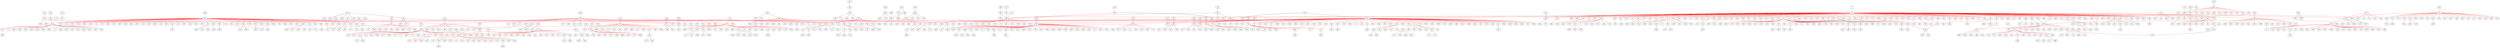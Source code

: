 strict graph "" {
	graph ["edge"="{'color': ''}",
		file="tmp_workspace/layers/EU_core_Layer_8_drawing.dot",
		"graph"="{'edge': '{}', 'file': 'tmp_workspace/layers/EU_core_Layer_8_drawing.dot', 'graph': \"{'file': 'tmp_workspace/layers/EU_core_Layer_\
7_drawing_improved.dot'}\", 'node': \"{'height': '', 'level': '', 'pos': '', 'width': ''}\"}",
		"node"="{'height': '', 'label': '\\N', 'level': '', 'pos': '', 'width': ''}"
	];
	node [label="\N"];
	1	 [level=5,
		pos="-1450.2050049887596,365.92660394438815"];
	13	 [height=0.05,
		level=1,
		pos="-1450.6200000000126,-93.57000000000608",
		width=0.05];
	1 -- 13	 [color=red];
	10	 [height=0.05,
		label=21,
		level=1,
		pos="-8657.670000000022,558.7799999999961",
		width=0.05];
	13 -- 10	 [color=red];
	420	 [height=0.05,
		level=1,
		pos="-4192.290000000005,-2177.400000000005",
		width=0.05];
	13 -- 420	 [color=red];
	441	 [height=0.05,
		level=1,
		pos="3811.089999999991,-897.7500000000036",
		width=0.05];
	13 -- 441	 [color=red];
	800	 [level=2,
		pos="1628.2599999999911,1647.319999999997"];
	13 -- 800	 [color=red];
	107	 [level=3,
		pos="-1717.1487002155263,-467.86901578647536"];
	13 -- 107	 [color=red];
	416	 [height=0.05,
		level=1,
		pos="-1903.3900000000085,-4866.400000000006",
		width=0.05];
	13 -- 416	 [color=red];
	119	 [level=2,
		pos="215.33999999999287,-935.6700000000028"];
	13 -- 119	 [color=red];
	15	 [height=0.05,
		label=412,
		level=1,
		pos="794.2099999999955,2653.609999999996",
		width=0.05];
	13 -- 15	 [color=red];
	136	 [height=0.05,
		level=1,
		pos="-5964.130000000016,-1854.7000000000016",
		width=0.05];
	13 -- 136	 [color=red];
	138	 [level=4,
		pos="233.60999999998967,-1172.5600000000095"];
	13 -- 138	 [color=red];
	141	 [level=2,
		pos="-1018.4832067791425,62.619286450998004"];
	13 -- 141	 [color=red];
	144	 [level=5,
		pos="-72.17000000000553,1773.4199999999992"];
	13 -- 144	 [color=red];
	153	 [level=5,
		pos="-2769.750000000011,1004.510000000003"];
	13 -- 153	 [color=red];
	158	 [height=0.05,
		level=1,
		pos="-1809.6299999999974,4274.229999999999",
		width=0.05];
	13 -- 158	 [color=red];
	162	 [level=5,
		pos="286.6999999999971,-1233.79"];
	13 -- 162	 [color=red];
	167	 [level=2,
		pos="-1238.0312118158033,-500.9313977731141"];
	13 -- 167	 [color=red];
	18	 [level=2,
		pos="-1768.6530141873257,-425.22087538589005"];
	13 -- 18	 [color=red];
	180	 [height=0.05,
		level=1,
		pos="-1907.4447133057456,-143.05214395543325",
		width=0.05];
	13 -- 180	 [color=red];
	20	 [level=2,
		pos="-1433.92000000001,1096.7999999999965"];
	13 -- 20	 [color=red];
	204	 [level=2,
		pos="-1322.0766192875906,347.5806551421031"];
	13 -- 204	 [color=red];
	213	 [level=2,
		pos="-1807.7924157447892,195.50640285628265"];
	13 -- 213	 [color=red];
	214	 [level=3,
		pos="-3421.4999999999864,995.6799999999976"];
	13 -- 214	 [color=red];
	215	 [level=2,
		pos="-2719.530000000015,-2302.7800000000107"];
	13 -- 215	 [color=red];
	23	 [level=2,
		pos="-5095.570000000001,2045.2099999999946"];
	13 -- 23	 [color=red];
	248	 [level=5,
		pos="-992.6858936902079,-55.70635601885642"];
	13 -- 248	 [color=red];
	249	 [level=5,
		pos="-1722.9465391801573,-463.6720903959615"];
	13 -- 249	 [color=red];
	25	 [level=2,
		pos="-1227.9874220920426,-495.5302424511003"];
	13 -- 25	 [color=red];
	261	 [level=5,
		pos="-1910.0932807344197,-88.92182310453417"];
	13 -- 261	 [color=red];
	280	 [height=0.05,
		label=269,
		level=1,
		pos="1655.2499999999745,3634.5499999999984",
		width=0.05];
	13 -- 280	 [color=red];
	284	 [level=5,
		pos="666.6399999999903,1361.8800000000128"];
	13 -- 284	 [color=red];
	288	 [level=4,
		pos="-1611.167872330564,-524.1065047791291"];
	13 -- 288	 [color=red];
	29	 [level=2,
		pos="801.4299999999894,-904.5699999999915"];
	13 -- 29	 [color=red];
	339	 [level=5,
		pos="-3799.7700000000095,-621.5800000000027"];
	13 -- 339	 [color=red];
	353	 [level=5,
		pos="-3166.0800000000036,-1551.3400000000074"];
	13 -- 353	 [color=red];
	358	 [level=5,
		pos="-1665.3564027332511,-499.80340408992"];
	13 -- 358	 [color=red];
	388	 [level=5,
		pos="-1536.4628631624958,357.83702708459526"];
	13 -- 388	 [color=red];
	389	 [level=4,
		pos="-1335.6360161912576,351.3074940641"];
	13 -- 389	 [color=red];
	391	 [level=2,
		pos="-1705.9636002803434,288.4469460287918"];
	13 -- 391	 [color=red];
	393	 [level=3,
		pos="-1860.9436287715064,-300.3834931020865"];
	13 -- 393	 [color=red];
	405	 [level=5,
		pos="-1387.0763418081244,361.5118659987209"];
	13 -- 405	 [color=red];
	414	 [level=2,
		pos="-998.3865629872967,-12.192978028464765"];
	13 -- 414	 [color=red];
	433	 [level=2,
		pos="-1101.9887597347006,205.75183276259264"];
	13 -- 433	 [color=red];
	437	 [height=0.05,
		level=1,
		pos="-5552.260000000011,2713.809999999995",
		width=0.05];
	13 -- 437	 [color=red];
	454	 [height=0.05,
		level=1,
		pos="-1400.9001379523886,-550.3689016791323",
		width=0.05];
	13 -- 454	 [color=red];
	456	 [level=5,
		pos="-1864.5042232275546,-293.1624623341962"];
	13 -- 456	 [color=red];
	457	 [level=2,
		pos="-1077.8891063923272,175.14729048891485"];
	13 -- 457	 [color=red];
	470	 [level=5,
		pos="-1041.129157865338,114.88755314961199"];
	13 -- 470	 [color=red];
	492	 [level=5,
		pos="-1298.6177198881871,340.0572686283598"];
	13 -- 492	 [color=red];
	5	 [height=0.05,
		level=1,
		pos="-995.1967362971593,-154.61876850136173",
		width=0.05];
	13 -- 5	 [color=red];
	518	 [level=6,
		pos="-1157.8363484091285,-447.7098517794954"];
	13 -- 518	 [color=red];
	526	 [label=611,
		level=5,
		pos="-861.1800000000039,-1696.600000000004"];
	13 -- 526	 [color=red];
	528	 [level=4,
		pos="-1105.9358714336906,-397.42877109566825"];
	13 -- 528	 [color=red];
	53	 [level=5,
		pos="-1824.5013329654596,-360.68430159629173"];
	13 -- 53	 [color=red];
	55	 [height=0.05,
		level=1,
		pos="2186.179999999991,2157.9399999999923",
		width=0.05];
	13 -- 55	 [color=red];
	564	 [level=2,
		pos="-1126.9201416027327,232.55222084805553"];
	13 -- 564	 [color=red];
	566	 [height=0.05,
		label=2,
		level=1,
		pos="-4510.810000000003,728.7899999999963",
		width=0.05];
	13 -- 566	 [color=red];
	567	 [level=2,
		pos="-991.4735138301744,-111.50893796136356"];
	13 -- 567	 [color=red];
	571	 [level=5,
		pos="-1037.282240206248,-294.2916918670363"];
	13 -- 571	 [color=red];
	573	 [height=0.05,
		label=6,
		level=1,
		pos="-4226.910000000002,2539.7599999999884",
		width=0.05];
	13 -- 573	 [color=red];
	583	 [level=5,
		pos="-1642.6326764220955,323.8847081427089"];
	13 -- 583	 [color=red];
	590	 [level=5,
		pos="-1408.655115974579,-551.1464960812873"];
	13 -- 590	 [color=red];
	592	 [height=0.05,
		level=1,
		pos="-6583.270000000013,3247.5699999999897",
		width=0.05];
	13 -- 592	 [color=red];
	622	 [level=4,
		pos="-1847.4631339203095,-325.2008017462507"];
	13 -- 622	 [color=red];
	632	 [level=2,
		pos="-1020.7384627360182,68.72345389396853"];
	13 -- 632	 [color=red];
	65	 [level=5,
		pos="-1759.0135483783356,247.0628236913078"];
	13 -- 65	 [color=red];
	650	 [height=0.05,
		level=1,
		pos="-1931.390000000003,1263.4099999999917",
		width=0.05];
	13 -- 650	 [color=red];
	673	 [level=2,
		pos="-1603.244068655665,-526.9788080834201"];
	13 -- 673	 [color=red];
	679	 [level=4,
		pos="1258.7399999999907,-1031.0400000000045"];
	13 -- 679	 [color=red];
	680	 [level=2,
		pos="-1333.7016026329852,-537.9430298008895"];
	13 -- 680	 [color=red];
	682	 [level=5,
		pos="-991.7521132283106,-117.60255598065947"];
	13 -- 682	 [color=red];
	683	 [level=5,
		pos="29.18999999999869,1344.2400000000098"];
	13 -- 683	 [color=red];
	684	 [level=7,
		pos="-1344.309324152895,-540.5994637473299"];
	13 -- 684	 [color=red];
	693	 [level=3,
		pos="-1532.01837554728,-545.7995940289206"];
	13 -- 693	 [color=red];
	698	 [level=5,
		pos="-1164.7219467698633,-453.2915651257316"];
	13 -- 698	 [color=red];
	70	 [level=4,
		pos="-1906.224481580324,-153.25130043177003"];
	13 -- 70	 [color=red];
	709	 [level=2,
		pos="-1259.3180113267813,324.21086407463974"];
	13 -- 709	 [color=red];
	752	 [level=3,
		pos="-1187.7730393543968,283.3235878157763"];
	13 -- 752	 [color=red];
	777	 [level=4,
		pos="-1880.7149280046106,68.15709779751987"];
	13 -- 777	 [color=red];
	796	 [level=3,
		pos="-1522.5699102217893,360.2587250454333"];
	13 -- 796	 [color=red];
	807	 [level=2,
		pos="-2087.050000000002,1348.3499999999922"];
	13 -- 807	 [color=red];
	816	 [level=4,
		pos="-2554.6200000000044,-1276.7500000000055"];
	13 -- 816	 [color=red];
	838	 [level=5,
		pos="-1876.6641713618737,78.5452674979006"];
	13 -- 838	 [color=red];
	850	 [level=2,
		pos="813.6299999999828,423.5299999999943"];
	13 -- 850	 [color=red];
	853	 [level=2,
		pos="-1903.3725867158723,-15.132786386894722"];
	13 -- 853	 [color=red];
	860	 [height=0.05,
		level=1,
		pos="-3264.0000000000055,3075.979999999993",
		width=0.05];
	13 -- 860	 [color=red];
	871	 [level=5,
		pos="-572.2600000000075,1698.4300000000012"];
	13 -- 871	 [color=red];
	872	 [height=0.05,
		level=1,
		pos="-1717.1997213437844,280.69267971247587",
		width=0.05];
	13 -- 872	 [color=red];
	876	 [level=4,
		pos="-1224.379431939588,306.37062887006397"];
	13 -- 876	 [color=red];
	887	 [level=2,
		pos="-1002.3263321956647,-194.41685748111854"];
	13 -- 887	 [color=red];
	893	 [level=2,
		pos="-3634.790000000002,2144.0900000000065"];
	13 -- 893	 [color=red];
	899	 [label=376,
		level=2,
		pos="-191.1900000000096,-1150.3300000000045"];
	13 -- 899	 [color=red];
	903	 [level=5,
		pos="-1544.2479197660252,-543.426770425416"];
	13 -- 903	 [color=red];
	926	 [level=2,
		pos="-1889.9077750005865,-228.34222262891453"];
	13 -- 926	 [color=red];
	928	 [level=5,
		pos="-1004.9204309617112,18.185068862051537"];
	13 -- 928	 [color=red];
	942	 [level=5,
		pos="1146.7999999999884,-873.4599999999928"];
	13 -- 942	 [color=red];
	944	 [level=3,
		pos="-1395.9217980160827,362.6595562071911"];
	13 -- 944	 [color=red];
	952	 [level=5,
		pos="-1902.535071291618,-10.443171618344394"];
	13 -- 952	 [color=red];
	956	 [level=4,
		pos="-1590.731364134065,344.0441072883512"];
	13 -- 956	 [color=red];
	963	 [label=57,
		level=2,
		pos="-718.1300000000065,-45.609999999996944"];
	13 -- 963	 [color=red];
	968	 [level=2,
		pos="-4429.090000000009,45.779999999998836"];
	13 -- 968	 [color=red];
	969	 [level=3,
		pos="-1891.1390423572313,-224.261524507029"];
	13 -- 969	 [color=red];
	986	 [level=6,
		pos="-1471.5547910351872,-552.5896464004672"];
	13 -- 986	 [color=red];
	192	 [level=5,
		pos="-8604.015213918612,102.42655672620089"];
	10 -- 192	 [color=red];
	210	 [label=327,
		level=4,
		pos="-7859.2700000000095,-854.9700000000012"];
	10 -- 210	 [color=red];
	253	 [level=7,
		pos="-8227.743281516228,396.6062721922901"];
	10 -- 253	 [color=red];
	265	 [level=3,
		pos="-8655.354970978691,1018.2709595388332"];
	10 -- 265	 [color=red];
	291	 [level=2,
		pos="-8923.449284553682,183.94847363190223"];
	10 -- 291	 [color=red];
	325	 [level=2,
		pos="-9573.94,1994.139999999993"];
	10 -- 325	 [color=red];
	360	 [level=5,
		pos="-8236.242601259624,741.9090497113733"];
	10 -- 360	 [color=red];
	484	 [height=0.05,
		level=1,
		pos="-10823.07,230.7999999999911",
		width=0.05];
	10 -- 484	 [color=red];
	511	 [level=5,
		pos="-8751.994052870203,109.06867669644163"];
	10 -- 511	 [color=red];
	582	 [level=4,
		pos="-9088.110968468045,397.97616322487306"];
	10 -- 582	 [color=red];
	603	 [level=7,
		pos="-8224.711311810317,712.676314375424"];
	10 -- 603	 [color=red];
	609	 [level=5,
		pos="-8582.877512495086,105.41107178577141"];
	10 -- 609	 [color=red];
	63	 [level=4,
		pos="-9514.580000000016,2202.1999999999907"];
	10 -- 63	 [color=red];
	706	 [level=5,
		pos="-9051.987913817324,794.6839722006803"];
	10 -- 706	 [color=red];
	766	 [level=5,
		pos="-8954.461125141697,207.99184556140955"];
	10 -- 766	 [color=red];
	878	 [level=4,
		pos="-8393.457637120844,182.8423342107165"];
	10 -- 878	 [color=red];
	879	 [label=777,
		level=5,
		pos="-8705.41000000001,1733.199999999989"];
	10 -- 879	 [color=red];
	88	 [level=6,
		pos="-8341.503179693356,892.2104170204943"];
	10 -- 88	 [color=red];
	897	 [level=7,
		pos="-9077.912938688012,744.6110354600964"];
	10 -- 897	 [color=red];
	904	 [level=4,
		pos="-8770.398647807266,113.32567773918186"];
	10 -- 904	 [color=red];
	905	 [level=4,
		pos="-8492.010631419587,987.3757009336643"];
	10 -- 905	 [color=red];
	422	 [label=787,
		level=8,
		pos="-8294.515733380164,277.25508122177456"];
	10 -- 422;
	821	 [level=7,
		pos="-7782.370000000003,-1076.4800000000087"];
	210 -- 821	 [color=red];
	28	 [label=894,
		level=8,
		pos="-7440.483466071488,-665.8797034286913"];
	210 -- 28;
	802	 [level=5,
		pos="-10012.20406101362,1856.075109165495"];
	325 -- 802	 [color=red];
	501	 [level=7,
		pos="-10941.61999999998,305.64000000000124"];
	484 -- 501	 [color=red];
	687	 [level=7,
		pos="-9805.250000000018,2359.6900000000032"];
	63 -- 687	 [color=red];
	898	 [level=7,
		pos="-9127.338857835535,2449.5491440705528"];
	63 -- 898	 [color=red];
	932	 [level=7,
		pos="-9344.263534371186,2628.966449938355"];
	63 -- 932	 [color=red];
	504	 [label=862,
		level=8,
		pos="-8724.073063724376,2192.317622521398"];
	879 -- 504;
	100	 [level=6,
		pos="5386.963741358001,-11628.340742153989"];
	96	 [level=2,
		pos="5109.529999999986,-11994.630000000005"];
	100 -- 96	 [color=red];
	187	 [level=2,
		pos="6681.689999999973,-12769.62000000001"];
	96 -- 187	 [color=red];
	74	 [level=3,
		pos="5017.869999999992,-10688.05"];
	96 -- 74	 [color=red];
	33	 [level=4,
		pos="5568.639238623845,-12013.498181351471"];
	96 -- 33	 [color=red];
	399	 [level=2,
		pos="5058.480024142316,-12451.282166558121"];
	96 -- 399	 [color=red];
	408	 [level=3,
		pos="5533.839999999982,-13307.499999999996"];
	96 -- 408	 [color=red];
	555	 [level=5,
		pos="6119.079999999991,-12709.109999999997"];
	96 -- 555	 [color=red];
	612	 [level=2,
		pos="4740.588681374216,-12268.527069476786"];
	96 -- 612	 [color=red];
	656	 [level=4,
		pos="5021.161458841174,-12445.549396556367"];
	96 -- 656	 [color=red];
	660	 [level=5,
		pos="5467.1106312885595,-11706.058703117316"];
	96 -- 660	 [color=red];
	727	 [level=4,
		pos="5006.722531842264,-11546.78189433438"];
	96 -- 727	 [color=red];
	869	 [level=5,
		pos="4736.629999999999,-11850.259999999991"];
	96 -- 869	 [color=red];
	101	 [level=7,
		pos="-4339.449076334962,-2612.6947363678287"];
	101 -- 420	 [color=red];
	692	 [level=7,
		pos="-4333.937996776222,-1740.2808557537528"];
	420 -- 692	 [color=red];
	877	 [level=7,
		pos="-3902.4399999999996,-2528.2100000000028"];
	420 -- 877	 [color=red];
	102	 [height=0.05,
		label=170,
		level=1,
		pos="3557.4499999999916,2453.159999999997",
		width=0.05];
	102 -- 441	 [color=red];
	954	 [label=875,
		level=8,
		pos="3522.768578577354,2911.3460978526014"];
	102 -- 954;
	769	 [height=0.05,
		level=1,
		pos="-4834.720000000014,-9497.819999999989",
		width=0.05];
	441 -- 769	 [color=red];
	122	 [height=0.05,
		level=1,
		pos="3429.739778444266,-1154.088272165301",
		width=0.05];
	441 -- 122	 [color=red];
	676	 [height=0.05,
		level=1,
		pos="2367.139999999992,-5978.67000000001",
		width=0.05];
	441 -- 676	 [color=red];
	14	 [height=0.05,
		level=1,
		pos="5488.8499999999985,280.7400000000007",
		width=0.05];
	441 -- 14	 [color=red];
	508	 [height=0.05,
		level=1,
		pos="6169.649999999987,-4277.139999999995",
		width=0.05];
	441 -- 508	 [color=red];
	152	 [height=0.05,
		level=1,
		pos="3840.3223005410086,-1356.3159972810608",
		width=0.05];
	441 -- 152	 [color=red];
	154	 [height=0.05,
		level=1,
		pos="5981.029999999995,-3198.400000000006",
		width=0.05];
	441 -- 154	 [color=red];
	259	 [level=2,
		pos="1741.109999999986,-2066.1100000000024"];
	441 -- 259	 [color=red];
	635	 [height=0.05,
		label=82,
		level=1,
		pos="-765.5800000000127,-3360.380000000001",
		width=0.05];
	441 -- 635	 [color=red];
	851	 [height=0.05,
		level=1,
		pos="3489.799999999974,8705.07",
		width=0.05];
	441 -- 851	 [color=red];
	177	 [height=0.05,
		label=107,
		level=1,
		pos="5674.28999999999,1204.7399999999934",
		width=0.05];
	441 -- 177	 [color=red];
	178	 [level=4,
		pos="4254.8018380948315,-1017.1531238778537"];
	441 -- 178	 [color=red];
	183	 [height=0.05,
		level=1,
		pos="3898.466249424794,-1348.8627268142063",
		width=0.05];
	441 -- 183	 [color=red];
	189	 [height=0.05,
		label=5,
		level=1,
		pos="510.2899999999863,-2092.3099999999968",
		width=0.05];
	441 -- 189	 [color=red];
	2	 [level=2,
		pos="3841.8953405014586,-439.2869892195488"];
	441 -- 2	 [color=red];
	233	 [height=0.05,
		level=1,
		pos="3030.709999999988,3903.3599999999924",
		width=0.05];
	441 -- 233	 [color=red];
	201	 [level=5,
		pos="4270.575091019336,-901.0290834444195"];
	441 -- 201	 [color=red];
	22	 [height=0.05,
		level=1,
		pos="2218.9199999999946,-5134.109999999991",
		width=0.05];
	441 -- 22	 [color=red];
	244	 [label=417,
		level=2,
		pos="2176.439999999984,-2146.8099999999986"];
	441 -- 244	 [color=red];
	254	 [height=0.05,
		level=1,
		pos="3917.0704334116144,-450.6421282384172",
		width=0.05];
	441 -- 254	 [color=red];
	264	 [level=2,
		pos="3473.2600867725973,-1209.2114759261003"];
	441 -- 264	 [color=red];
	355	 [height=0.05,
		level=1,
		pos="1582.4099999999871,-1410.0100000000011",
		width=0.05];
	441 -- 355	 [color=red];
	299	 [level=2,
		pos="3360.8212927009263,-989.3763743936241"];
	441 -- 299	 [color=red];
	320	 [level=2,
		pos="3770.3423505417454,-1355.4364978573458"];
	441 -- 320	 [color=red];
	330	 [level=5,
		pos="4250.761796477086,-1031.2640915405402"];
	441 -- 330	 [color=red];
	347	 [level=5,
		pos="4207.697095267722,-1129.784724212962"];
	441 -- 347	 [color=red];
	983	 [level=3,
		pos="1789.5499999999956,321.12000000000353"];
	441 -- 983	 [color=red];
	382	 [level=3,
		pos="3553.7308080902976,-517.0880139850083"];
	441 -- 382	 [color=red];
	79	 [level=2,
		pos="3145.609999999997,-3988.799999999993"];
	441 -- 79	 [color=red];
	40	 [height=0.05,
		level=1,
		pos="5133.96999999999,-5796.049999999991",
		width=0.05];
	441 -- 40	 [color=red];
	443	 [level=2,
		pos="4015.248214314136,-486.09878260188805"];
	441 -- 443	 [color=red];
	451	 [level=4,
		pos="4015.9471367177807,-1309.053847286994"];
	441 -- 451	 [color=red];
	47	 [level=3,
		pos="3351.719873357878,-886.9616726922162"];
	441 -- 47	 [color=red];
	509	 [height=0.05,
		level=1,
		pos="4085.398214153524,-529.1142652899916",
		width=0.05];
	441 -- 509	 [color=red];
	521	 [height=0.05,
		level=1,
		pos="3721.0199578670463,-1348.332610369579",
		width=0.05];
	441 -- 521	 [color=red];
	562	 [level=5,
		pos="4198.0190136840765,-1145.587123181241"];
	441 -- 562	 [color=red];
	598	 [level=2,
		pos="3948.3188128102092,-1336.276571819761"];
	441 -- 598	 [color=red];
	610	 [height=0.05,
		level=1,
		pos="-430.24000000001615,-7035.7100000000055",
		width=0.05];
	441 -- 610	 [color=red];
	611	 [level=2,
		pos="3382.4678268157577,-1063.3408630091567"];
	441 -- 611	 [color=red];
	631	 [height=0.05,
		level=1,
		pos="3470.1417346986796,-1205.7947721441149",
		width=0.05];
	441 -- 631	 [color=red];
	637	 [height=0.05,
		level=1,
		pos="3977.826622051556,-469.57223303384694",
		width=0.05];
	441 -- 637	 [color=red];
	669	 [level=5,
		pos="3779.5560394511567,-1356.1634712128327"];
	441 -- 669	 [color=red];
	707	 [level=2,
		pos="3543.3110711264444,-524.3443941119467"];
	441 -- 707	 [color=red];
	793	 [height=0.05,
		level=1,
		pos="3851.6410665195467,-1355.4539570086986",
		width=0.05];
	441 -- 793	 [color=red];
	806	 [level=4,
		pos="4254.125847840914,-775.8625979226515"];
	441 -- 806	 [color=red];
	831	 [height=0.05,
		level=1,
		pos="3473.1303448994095,-586.4293087801832",
		width=0.05];
	441 -- 831	 [color=red];
	840	 [height=0.05,
		level=1,
		pos="4270.194519891475,-916.7326518827457",
		width=0.05];
	441 -- 840	 [color=red];
	843	 [level=5,
		pos="3367.795267548889,-776.8075283930586"];
	441 -- 843	 [color=red];
	852	 [label=263,
		level=2,
		pos="5879.729999999992,-406.1700000000046"];
	441 -- 852	 [color=red];
	884	 [level=5,
		pos="4201.051676285815,-654.7125701961954"];
	441 -- 884	 [color=red];
	886	 [level=3,
		pos="3465.8327449330855,-594.5425972523849"];
	441 -- 886	 [color=red];
	921	 [height=0.05,
		level=1,
		pos="4916.289999999988,3235.9300000000067",
		width=0.05];
	441 -- 921	 [color=red];
	923	 [level=2,
		pos="3644.59590592119,-469.47786934687537"];
	441 -- 923	 [color=red];
	948	 [height=0.05,
		level=1,
		pos="3432.584262356641,-1158.2700718339302",
		width=0.05];
	441 -- 948	 [color=red];
	95	 [level=5,
		pos="4009.3763957643946,-1312.261527598517"];
	441 -- 95	 [color=red];
	955	 [height=0.05,
		level=1,
		pos="3632.46764384153,-474.39275707425577",
		width=0.05];
	441 -- 955	 [color=red];
	98	 [level=3,
		pos="3409.071517133322,-675.2226068753091"];
	441 -- 98	 [color=red];
	104	 [height=0.05,
		level=1,
		pos="8643.049999999988,13174.809999999987",
		width=0.05];
	646	 [height=0.05,
		level=1,
		pos="9868.490000000005,11315.449999999986",
		width=0.05];
	104 -- 646	 [color=red];
	756	 [level=6,
		pos="8271.790834314797,13445.55699103041"];
	104 -- 756	 [color=red];
	662	 [level=2,
		pos="9720.479999999989,13305.889999999981"];
	646 -- 662	 [color=red];
	31	 [level=5,
		pos="10261.104395117914,11554.178377038595"];
	646 -- 31	 [color=red];
	335	 [level=5,
		pos="8684.999999999989,11413.189999999973"];
	646 -- 335	 [color=red];
	409	 [level=4,
		pos="9884.86413797756,11774.654953003308"];
	646 -- 409	 [color=red];
	473	 [height=0.05,
		level=1,
		pos="12571.169999999991,8815.259999999991",
		width=0.05];
	646 -- 473	 [color=red];
	475	 [level=5,
		pos="9917.993721386101,10858.627624424733"];
	646 -- 475	 [color=red];
	522	 [level=4,
		pos="9471.801542034736,11083.554401563044"];
	646 -- 522	 [color=red];
	599	 [level=5,
		pos="9860.090942932664,10856.029977474116"];
	646 -- 599	 [color=red];
	615	 [level=5,
		pos="9575.219269315678,10961.713403390064"];
	646 -- 615	 [color=red];
	810	 [level=4,
		pos="10256.361166404375,11069.089979847762"];
	646 -- 810	 [color=red];
	916	 [level=2,
		pos="10224.632022367516,11605.794900353465"];
	646 -- 916	 [color=red];
	970	 [level=2,
		pos="9462.56760083799,11530.77372631886"];
	646 -- 970	 [color=red];
	105	 [height=0.05,
		level=1,
		pos="7907.678931999068,-6862.783755540144",
		width=0.05];
	616	 [height=0.05,
		level=1,
		pos="7906.96999999999,-7322.28",
		width=0.05];
	105 -- 616	 [color=red];
	957	 [height=0.05,
		level=1,
		pos="8112.6799999999785,-11833.359999999997",
		width=0.05];
	616 -- 957	 [color=red];
	728	 [height=0.05,
		level=1,
		pos="5010.509999999982,5409.049999999989",
		width=0.05];
	616 -- 728	 [color=red];
	450	 [height=0.05,
		label=971,
		level=1,
		pos="9654.46,-8033.6799999999885",
		width=0.05];
	616 -- 450	 [color=red];
	337	 [height=0.05,
		level=1,
		pos="9764.739999999998,-4955.730000000001",
		width=0.05];
	616 -- 337	 [color=red];
	913	 [label=189,
		level=2,
		pos="5884.589999999989,-7102.640000000008"];
	616 -- 913	 [color=red];
	792	 [height=0.05,
		level=1,
		pos="3826.2999999999993,-9565.54",
		width=0.05];
	616 -- 792	 [color=red];
	336	 [level=2,
		pos="7455.049724712463,-7239.18146787496"];
	616 -- 336	 [color=red];
	616 -- 40	 [color=red];
	403	 [level=4,
		pos="7764.062020989482,-7758.988839837738"];
	616 -- 403	 [color=red];
	423	 [level=5,
		pos="8362.44152170029,-7261.592322689816"];
	616 -- 423	 [color=red];
	45	 [level=3,
		pos="8102.462148410643,-6906.44334797534"];
	616 -- 45	 [color=red];
	515	 [height=0.05,
		label=137,
		level=1,
		pos="6405.799999999983,-6142.370000000003",
		width=0.05];
	616 -- 515	 [color=red];
	559	 [level=2,
		pos="7472.406438547202,-7471.584428315973"];
	616 -- 559	 [color=red];
	84	 [level=2,
		pos="7727.796192371656,-6899.155848104536"];
	616 -- 84	 [color=red];
	972	 [level=5,
		pos="8251.35627109761,-7626.4763141406675"];
	616 -- 972	 [color=red];
	106	 [level=6,
		pos="2031.101174351647,1868.354588931842"];
	106 -- 800	 [color=red];
	121	 [label=88,
		level=4,
		pos="2022.8499999999913,958.1900000000032"];
	800 -- 121	 [color=red];
	805	 [level=6,
		pos="2498.6399999999885,1454.4299999999976"];
	800 -- 805	 [color=red];
	478	 [level=6,
		pos="2084.0406979267023,1588.9997063216292"];
	800 -- 478	 [color=red];
	480	 [level=5,
		pos="1970.5057167165419,1340.717373386223"];
	800 -- 480	 [color=red];
	568	 [level=4,
		pos="1590.8899999999921,700.2500000000082"];
	800 -- 568	 [color=red];
	742	 [level=5,
		pos="1285.5399999999863,1567.9699999999984"];
	800 -- 742	 [color=red];
	92	 [level=4,
		pos="1487.337945137962,1209.9662807854988"];
	800 -- 92	 [color=red];
	108	 [level=3,
		pos="8308.599306859216,289.4013535030452"];
	346	 [height=0.05,
		level=1,
		pos="7859.739999999976,387.70000000000346",
		width=0.05];
	108 -- 346	 [color=red];
	118	 [level=5,
		pos="7468.096068232254,628.0171487156338"];
	346 -- 118	 [color=red];
	12	 [level=5,
		pos="7953.101590307395,-62.21211887718397"];
	346 -- 12	 [color=red];
	346 -- 337	 [color=red];
	151	 [height=0.05,
		level=1,
		pos="11443.209999999985,2293.5299999999997",
		width=0.05];
	346 -- 151	 [color=red];
	181	 [height=0.05,
		level=1,
		pos="7958.954444803217,836.3577706890617",
		width=0.05];
	346 -- 181	 [color=red];
	946	 [height=0.05,
		label=285,
		level=1,
		pos="10549.949999999975,-3278.0799999999963",
		width=0.05];
	346 -- 946	 [color=red];
	224	 [level=3,
		pos="6375.569999999985,1184.9399999999923"];
	346 -- 224	 [color=red];
	506	 [height=0.05,
		level=1,
		pos="7644.179999999989,4341.210000000015",
		width=0.05];
	346 -- 506	 [color=red];
	471	 [level=4,
		pos="10842.369999999974,244.39999999999327"];
	346 -- 471	 [color=red];
	270	 [level=5,
		pos="8219.810908082638,673.1579520872044"];
	346 -- 270	 [color=red];
	323	 [level=5,
		pos="8774.589999999993,2642.3800000000037"];
	346 -- 323	 [color=red];
	298	 [level=5,
		pos="7665.148563756828,-28.558902845472744"];
	346 -- 298	 [color=red];
	301	 [level=2,
		pos="8278.514299489436,198.5826096193104"];
	346 -- 301	 [color=red];
	303	 [level=5,
		pos="7644.539520917669,793.6877523522589"];
	346 -- 303	 [color=red];
	307	 [level=2,
		pos="7852.518093285989,847.1400345210552"];
	346 -- 307	 [color=red];
	310	 [level=2,
		pos="7597.7700727293695,10.196280199623516"];
	346 -- 310	 [color=red];
	315	 [level=4,
		pos="8178.671163017078,56.91273526048809"];
	346 -- 315	 [color=red];
	334	 [level=5,
		pos="7942.861490084647,839.6160532039086"];
	346 -- 334	 [color=red];
	371	 [height=0.05,
		level=1,
		pos="9744.82,3450.619999999998",
		width=0.05];
	346 -- 371	 [color=red];
	398	 [level=2,
		pos="7831.139999999999,-2202.010000000001"];
	346 -- 398	 [color=red];
	428	 [level=4,
		pos="7409.877713999577,481.3014150095333"];
	346 -- 428	 [color=red];
	435	 [level=5,
		pos="8306.190942927358,278.9854342024853"];
	346 -- 435	 [color=red];
	442	 [level=2,
		pos="11671.749999999989,791.1199999999999"];
	346 -- 442	 [color=red];
	444	 [level=2,
		pos="9802.349999999995,-1736.6299999999928"];
	346 -- 444	 [color=red];
	458	 [level=6,
		pos="7413.996321379271,499.27900441827234"];
	346 -- 458	 [color=red];
	46	 [level=5,
		pos="7746.093240155091,832.920973488506"];
	346 -- 46	 [color=red];
	461	 [level=4,
		pos="7628.40622562732,784.7163549424565"];
	346 -- 461	 [color=red];
	479	 [height=0.05,
		level=1,
		pos="8075.758910522032,-17.85287146579526",
		width=0.05];
	346 -- 479	 [color=red];
	505	 [level=5,
		pos="7448.137696167336,183.4431892519809"];
	346 -- 505	 [color=red];
	577	 [height=0.05,
		level=1,
		pos="8319.00931010561,373.2430967221087",
		width=0.05];
	346 -- 577	 [color=red];
	58	 [height=0.05,
		level=1,
		pos="6917.989999999989,3414.4500000000053",
		width=0.05];
	346 -- 58	 [color=red];
	618	 [level=2,
		pos="6719.879999999983,1632.4499999999998"];
	346 -- 618	 [color=red];
	712	 [level=2,
		pos="8212.81508300743,681.7668070635858"];
	346 -- 712	 [color=red];
	716	 [level=2,
		pos="8042.1519823708,809.4382718521522"];
	346 -- 716	 [color=red];
	759	 [height=0.05,
		level=1,
		pos="8297.84804527358,526.2591639835995",
		width=0.05];
	346 -- 759	 [color=red];
	764	 [height=0.05,
		level=1,
		pos="8155.946438515922,738.9820050030925",
		width=0.05];
	346 -- 764	 [color=red];
	798	 [height=0.05,
		label=295,
		level=1,
		pos="11341.739999999983,830.5999999999885",
		width=0.05];
	346 -- 798	 [color=red];
	804	 [level=5,
		pos="7462.108558442203,157.42508182180092"];
	346 -- 804	 [color=red];
	83	 [level=2,
		pos="8031.516992741055,-38.48067298050859"];
	346 -- 83	 [color=red];
	849	 [height=0.05,
		level=1,
		pos="10836.819999999978,-1890.0899999999983",
		width=0.05];
	346 -- 849	 [color=red];
	894	 [level=2,
		pos="8149.20046458184,744.5612345174875"];
	346 -- 894	 [color=red];
	914	 [level=2,
		pos="8294.520240787258,536.3722686927371"];
	346 -- 914	 [color=red];
	922	 [height=0.05,
		level=1,
		pos="7842.555492458553,-71.47534119097293",
		width=0.05];
	346 -- 922	 [color=red];
	924	 [level=4,
		pos="9859.239999999998,-1032.5499999999993"];
	346 -- 924	 [color=red];
	927	 [height=0.05,
		level=1,
		pos="6865.889999999981,-917.4499999999962",
		width=0.05];
	346 -- 927	 [color=red];
	958	 [level=5,
		pos="7403.18858624757,335.7566861090894"];
	346 -- 958	 [color=red];
	971	 [level=5,
		pos="8274.63408216817,190.21531239333544"];
	346 -- 971	 [color=red];
	973	 [label=231,
		level=2,
		pos="7388.529999999992,-2001.279999999997"];
	346 -- 973	 [color=red];
	978	 [level=4,
		pos="8083.18936046372,-13.806767770646616"];
	346 -- 978	 [color=red];
	980	 [level=2,
		pos="7779.482893850433,-64.73352900706726"];
	346 -- 980	 [color=red];
	109	 [level=5,
		pos="-1765.205885877059,-5304.626484664439"];
	109 -- 416	 [color=red];
	115	 [height=0.05,
		level=1,
		pos="-4985.270000000004,-4107.180000000009",
		width=0.05];
	416 -- 115	 [color=red];
	195	 [level=3,
		pos="-2048.4228448304234,-4430.392230370051"];
	416 -- 195	 [color=red];
	308	 [level=5,
		pos="-1653.8399999999983,-4686.830000000008"];
	416 -- 308	 [color=red];
	344	 [level=4,
		pos="-2306.3041741935554,-5087.301492732"];
	416 -- 344	 [color=red];
	380	 [level=2,
		pos="-2296.757323758107,-4628.9143165227015"];
	416 -- 380	 [color=red];
	383	 [level=3,
		pos="-1601.6308066084925,-5212.923722796862"];
	416 -- 383	 [color=red];
	396	 [level=2,
		pos="-2315.3254366515757,-5069.984128281101"];
	416 -- 396	 [color=red];
	432	 [level=2,
		pos="-2358.8915995871266,-4926.8615086717855"];
	416 -- 432	 [color=red];
	502	 [level=5,
		pos="-2176.65401601348,-5235.810447618208"];
	416 -- 502	 [color=red];
	624	 [height=0.05,
		level=1,
		pos="-2355.260939376944,-4783.0336074674215",
		width=0.05];
	416 -- 624	 [color=red];
	939	 [level=4,
		pos="-2133.484435924176,-5264.135907121842"];
	416 -- 939	 [color=red];
	11	 [label=452,
		level=3,
		pos="-6911.090000000009,7461.019999999985"];
	401	 [level=3,
		pos="-6459.07999999999,6684.589999999994"];
	11 -- 401	 [color=red];
	868	 [label=830,
		level=8,
		pos="-7142.270729031457,7858.125492006553"];
	11 -- 868;
	246	 [level=2,
		pos="-7410.250000000015,5388.7099999999855"];
	401 -- 246	 [color=red];
	165	 [level=3,
		pos="-5988.559999999995,6908.389999999984"];
	401 -- 165	 [color=red];
	111	 [level=2,
		pos="6879.8299999999945,-10612.619999999997"];
	829	 [level=2,
		pos="6725.909650608118,-10179.669855872093"];
	111 -- 829	 [color=red];
	111 -- 957	 [color=red];
	545	 [height=0.05,
		level=1,
		pos="6516.019999999993,-15557.279999999972",
		width=0.05];
	957 -- 545	 [color=red];
	957 -- 187	 [color=red];
	198	 [label=145,
		level=2,
		pos="8659.090000000004,-10463.000000000011"];
	957 -- 198	 [color=red];
	619	 [level=2,
		pos="10107.209999999988,-10224.149999999994"];
	957 -- 619	 [color=red];
	883	 [height=0.05,
		level=1,
		pos="6470.849999999989,-13894.939999999991",
		width=0.05];
	957 -- 883	 [color=red];
	774	 [level=2,
		pos="9148.619999999974,-13580.129999999997"];
	957 -- 774	 [color=red];
	862	 [height=0.05,
		level=1,
		pos="8634.299999999977,-14981.509999999995",
		width=0.05];
	957 -- 862	 [color=red];
	34	 [level=2,
		pos="10126.969999999987,-11585.560000000005"];
	957 -- 34	 [color=red];
	364	 [level=5,
		pos="8538.345516617104,-12006.409614909613"];
	957 -- 364	 [color=red];
	392	 [level=5,
		pos="7669.626444968567,-11711.536978237611"];
	957 -- 392	 [color=red];
	62	 [level=2,
		pos="8671.549999999988,-9977.369999999995"];
	957 -- 62	 [color=red];
	418	 [level=2,
		pos="8450.991297700726,-11522.42147375192"];
	957 -- 418	 [color=red];
	532	 [level=2,
		pos="8321.812244007431,-12242.50668002282"];
	957 -- 532	 [color=red];
	688	 [level=5,
		pos="7680.184871733885,-11988.554282379813"];
	957 -- 688	 [color=red];
	720	 [level=5,
		pos="7836.558738578058,-11466.080337824076"];
	957 -- 720	 [color=red];
	826	 [level=4,
		pos="8520.718752893292,-12044.645771869662"];
	957 -- 826	 [color=red];
	857	 [level=2,
		pos="7663.047050697362,-11738.663050953468"];
	957 -- 857	 [color=red];
	864	 [height=0.05,
		level=1,
		pos="8108.008881242002,-12292.833048074463",
		width=0.05];
	957 -- 864	 [color=red];
	112	 [level=5,
		pos="5170.339999999995,-9934.029999999984"];
	250	 [level=5,
		pos="5062.149999999987,-10253.229999999989"];
	112 -- 250	 [color=red];
	250 -- 74	 [color=red];
	113	 [level=3,
		pos="4695.434590873744,5074.588062223469"];
	113 -- 728	 [color=red];
	117	 [level=7,
		pos="5451.732222685475,5280.752488466194"];
	728 -- 117	 [color=red];
	190	 [level=5,
		pos="5252.619376156852,5799.588540011371"];
	728 -- 190	 [color=red];
	221	 [height=0.05,
		level=1,
		pos="5224.479999999983,7434.159999999983",
		width=0.05];
	728 -- 221	 [color=red];
	726	 [height=0.05,
		level=1,
		pos="7638.339999999982,8335.30999999999",
		width=0.05];
	728 -- 726	 [color=red];
	731	 [level=4,
		pos="5997.029999999988,4673.1999999999925"];
	728 -- 731	 [color=red];
	333	 [level=3,
		pos="5450.279740350417,5542.24112856868"];
	728 -- 333	 [color=red];
	397	 [level=5,
		pos="4592.671298598057,5217.874371668228"];
	728 -- 397	 [color=red];
	42	 [level=5,
		pos="5439.187714141525,5574.497026735657"];
	728 -- 42	 [color=red];
	426	 [level=5,
		pos="5316.63856082285,5066.380180048172"];
	728 -- 426	 [color=red];
	496	 [level=3,
		pos="4860.390940694402,5843.33282177688"];
	728 -- 496	 [color=red];
	516	 [level=5,
		pos="4617.359999999988,6211.869999999994"];
	728 -- 516	 [color=red];
	668	 [level=2,
		pos="6542.539999999979,6594.859999999996"];
	728 -- 668	 [color=red];
	848	 [level=5,
		pos="5017.619058929144,4949.608205494491"];
	728 -- 848	 [color=red];
	896	 [level=4,
		pos="4562.324741330912,5510.377563718011"];
	728 -- 896	 [color=red];
	146	 [level=5,
		pos="-4789.579999999996,-4478.309999999996"];
	115 -- 146	 [color=red];
	311	 [level=7,
		pos="-4984.671013951025,-3647.6835990641544"];
	115 -- 311	 [color=red];
	35	 [level=5,
		pos="-5268.52070264029,-4468.989812900481"];
	115 -- 35	 [color=red];
	722	 [level=5,
		pos="-5721.960000000009,-4006.4799999999996"];
	115 -- 722	 [color=red];
	858	 [level=5,
		pos="-4703.9080117157455,-3743.899484687091"];
	115 -- 858	 [color=red];
	205	 [level=7,
		pos="-5842.940000000015,-3910.489999999995"];
	722 -- 205	 [color=red];
	116	 [level=6,
		pos="-4406.408451308492,-9331.42733635534"];
	116 -- 769	 [color=red];
	155	 [level=5,
		pos="-5428.639999999994,-10688.359999999986"];
	769 -- 155	 [color=red];
	159	 [level=4,
		pos="-4838.966784026033,-9957.297166007971"];
	769 -- 159	 [color=red];
	166	 [level=6,
		pos="-4789.2229422017945,-9955.058798647913"];
	769 -- 166	 [color=red];
	182	 [level=3,
		pos="-4375.586685477708,-9479.54704859493"];
	769 -- 182	 [color=red];
	21	 [level=2,
		pos="-5288.124078072689,-9572.399107291225"];
	769 -- 21	 [color=red];
	267	 [height=0.05,
		level=1,
		pos="-5040.810204494327,-9087.132614183498",
		width=0.05];
	769 -- 267	 [color=red];
	326	 [level=2,
		pos="-4886.781932673774,-9041.2820974951"];
	769 -- 326	 [color=red];
	338	 [level=5,
		pos="-4511.9189568001075,-9824.831907682787"];
	769 -- 338	 [color=red];
	466	 [level=2,
		pos="-6991.629999999999,-8735.05999999999"];
	769 -- 466	 [color=red];
	37	 [level=5,
		pos="-5233.075189275936,-9726.840620107076"];
	769 -- 37	 [color=red];
	373	 [level=5,
		pos="-5014.23508126207,-9074.840524307883"];
	769 -- 373	 [color=red];
	390	 [label=641,
		level=5,
		pos="-6306.600000000008,-8346.409999999989"];
	769 -- 390	 [color=red];
	795	 [level=2,
		pos="-4249.49000000001,-10263.139999999992"];
	769 -- 795	 [color=red];
	507	 [height=0.05,
		label=393,
		level=1,
		pos="-7026.590000000002,-9240.669999999998",
		width=0.05];
	769 -- 507	 [color=red];
	575	 [level=4,
		pos="-4376.88787529257,-9536.897446732839"];
	769 -- 575	 [color=red];
	825	 [level=2,
		pos="-4474.720000000007,-7141.81"];
	769 -- 825	 [color=red];
	621	 [level=6,
		pos="-5072.666274821584,-9890.908885057592"];
	769 -- 621	 [color=red];
	675	 [level=4,
		pos="-4657.197508125808,-9074.000384908777"];
	769 -- 675	 [color=red];
	699	 [level=5,
		pos="-4415.884810573864,-9308.837499869283"];
	769 -- 699	 [color=red];
	744	 [level=2,
		pos="-5284.450519265595,-9592.052485366776"];
	769 -- 744	 [color=red];
	765	 [level=2,
		pos="-4899.201584414491,-9042.870083494128"];
	769 -- 765	 [color=red];
	814	 [level=6,
		pos="-5259.689743810701,-9323.068696420387"];
	769 -- 814	 [color=red];
	854	 [height=0.05,
		level=1,
		pos="-5186.877193053414,-9202.654601218152",
		width=0.05];
	769 -- 854	 [color=red];
	909	 [level=5,
		pos="-4627.29174768466,-9087.806803384698"];
	769 -- 909	 [color=red];
	936	 [height=0.05,
		level=1,
		pos="-5109.2016004921215,-9129.313348433721",
		width=0.05];
	769 -- 936	 [color=red];
	938	 [level=5,
		pos="-5219.627868493872,-9748.784607123795"];
	769 -- 938	 [color=red];
	959	 [level=5,
		pos="-4783.521406162325,-9041.18447220311"];
	769 -- 959	 [color=red];
	465	 [level=7,
		pos="372.50999999999476,-1008.7599999999975"];
	119 -- 465	 [color=red];
	705	 [level=7,
		pos="226.53999999998996,-902.7199999999975"];
	119 -- 705	 [color=red];
	120	 [level=7,
		pos="9571.889999999992,-8393.819999999989"];
	120 -- 450	 [color=red];
	596	 [level=7,
		pos="9768.804530163274,-7588.63772147015"];
	450 -- 596	 [color=red];
	289	 [label=973,
		level=8,
		pos="10100.957248568822,-8142.204228989469"];
	450 -- 289;
	700	 [label=750,
		level=8,
		pos="2251.1737475257214,559.4349779963957"];
	121 -- 700;
	123	 [level=7,
		pos="-747.010000000013,-5149.9100000000035"];
	704	 [level=5,
		pos="-555.8700000000135,-4833.890000000001"];
	123 -- 704	 [color=red];
	704 -- 635	 [color=red];
	124	 [level=5,
		pos="4442.648468291942,11503.817665928615"];
	174	 [height=0.05,
		level=1,
		pos="4796.229999999994,11210.359999999986",
		width=0.05];
	124 -- 174	 [color=red];
	174 -- 851	 [color=red];
	882	 [level=5,
		pos="5173.159842185914,11473.154968229952"];
	174 -- 882	 [color=red];
	984	 [level=7,
		pos="5221.834331037876,11037.159957681608"];
	174 -- 984	 [color=red];
	125	 [level=6,
		pos="6269.119999999988,2397.839999999983"];
	277	 [level=3,
		pos="6200.929999999989,2198.3500000000104"];
	125 -- 277	 [color=red];
	277 -- 224	 [color=red];
	126	 [level=3,
		pos="712.0733322447988,7000.112188400596"];
	222	 [level=2,
		pos="508.10999999999694,7411.859999999987"];
	126 -- 222	 [color=red];
	222 -- 280	 [color=red];
	19	 [level=5,
		pos="856.8954893208204,7112.717920551901"];
	222 -- 19	 [color=red];
	194	 [level=4,
		pos="-602.1400000000176,7822.55"];
	222 -- 194	 [color=red];
	223	 [level=5,
		pos="871.8996562654334,7131.156620519856"];
	222 -- 223	 [color=red];
	237	 [level=5,
		pos="949.443765617331,7283.946714594151"];
	222 -- 237	 [color=red];
	247	 [level=2,
		pos="273.07190611534025,7806.694643465271"];
	222 -- 247	 [color=red];
	269	 [level=2,
		pos="249.1768717367396,7791.453119464888"];
	222 -- 269	 [color=red];
	285	 [level=7,
		pos="837.4055315199018,7732.331144064962"];
	222 -- 285	 [color=red];
	327	 [level=2,
		pos="946.3113195056662,7550.123895651675"];
	222 -- 327	 [color=red];
	41	 [level=5,
		pos="91.49742779315687,7605.693087826837"];
	222 -- 41	 [color=red];
	431	 [level=6,
		pos="858.1670128810588,7709.513135360727"];
	222 -- 431	 [color=red];
	525	 [level=4,
		pos="428.4094164754203,6959.3281025130445"];
	222 -- 525	 [color=red];
	604	 [level=5,
		pos="218.2044079607408,7055.360281961306"];
	222 -- 604	 [color=red];
	654	 [level=2,
		pos="633.49400504475,7853.918992144959"];
	222 -- 654	 [color=red];
	672	 [level=2,
		pos="276.73999999998705,9608.049999999981"];
	222 -- 672	 [color=red];
	719	 [level=4,
		pos="-775.510000000002,7268.560000000006"];
	222 -- 719	 [color=red];
	757	 [level=5,
		pos="177.615668581485,7092.6252929934935"];
	222 -- 757	 [color=red];
	762	 [level=5,
		pos="1248.2999999999938,8780.329999999994"];
	222 -- 762	 [color=red];
	881	 [level=5,
		pos="223.30999999999767,8879.099999999995"];
	222 -- 881	 [color=red];
	930	 [level=4,
		pos="958.8951007531393,7322.80892366584"];
	222 -- 930	 [color=red];
	935	 [level=5,
		pos="394.1518410209573,6966.718630029279"];
	222 -- 935	 [color=red];
	127	 [level=4,
		pos="578.2899999999827,4268.729999999995"];
	143	 [level=4,
		pos="314.4039286660975,4644.896774999142"];
	127 -- 143	 [color=red];
	127 -- 15	 [color=red];
	459	 [level=5,
		pos="177.3899999999885,4478.029999999983"];
	127 -- 459	 [color=red];
	540	 [level=5,
		pos="712.1635553725488,4708.2924784137"];
	127 -- 540	 [color=red];
	78	 [level=5,
		pos="782.7499999999927,4001.8800000000056"];
	127 -- 78	 [color=red];
	93	 [level=6,
		pos="814.8099999999959,4645.289999999998"];
	127 -- 93	 [color=red];
	207	 [level=7,
		pos="383.9455231039155,2860.540810307395"];
	15 -- 207	 [color=red];
	495	 [level=7,
		pos="1020.532020376326,3053.50454153572"];
	15 -- 495	 [color=red];
	799	 [height=0.05,
		label=55,
		level=1,
		pos="-2758.7499999999964,8270.67999999999",
		width=0.05];
	15 -- 799	 [color=red];
	919	 [level=5,
		pos="792.4554732380423,3113.1034416214543"];
	15 -- 919	 [color=red];
	681	 [label=888,
		level=8,
		pos="820.7608915245601,2635.4433246043145"];
	15 -- 681;
	128	 [level=7,
		pos="-9062.10230453076,3574.2523020712447"];
	8	 [level=5,
		pos="-9415.110000000008,3868.3999999999915"];
	128 -- 8	 [color=red];
	137	 [level=3,
		pos="-9454.540000000008,4494.819999999979"];
	8 -- 137	 [color=red];
	129	 [level=5,
		pos="9316.38196169785,-5056.290284144099"];
	129 -- 337	 [color=red];
	651	 [height=0.05,
		label=350,
		level=1,
		pos="12919.849999999991,-7584.449999999989",
		width=0.05];
	337 -- 651	 [color=red];
	164	 [level=6,
		pos="9348.083933301992,-4761.990423916441"];
	337 -- 164	 [color=red];
	349	 [level=4,
		pos="8716.779999999977,-4308.329999999992"];
	337 -- 349	 [color=red];
	514	 [level=5,
		pos="10713.999999999985,-4433.0699999999915"];
	337 -- 514	 [color=red];
	351	 [level=5,
		pos="9754.756253028863,-5415.11831728039"];
	337 -- 351	 [color=red];
	588	 [level=6,
		pos="9878.057381341265,-4510.425079363311"];
	337 -- 588	 [color=red];
	661	 [level=4,
		pos="9859.783710096794,-5405.289778481492"];
	337 -- 661	 [color=red];
	665	 [level=5,
		pos="9334.113646676473,-5116.036721882064"];
	337 -- 665	 [color=red];
	890	 [level=7,
		pos="10196.099852811214,-5114.052388309352"];
	337 -- 890	 [color=red];
	524	 [label=408,
		level=2,
		pos="-6650.550000000016,-1520.9299999999957"];
	136 -- 524	 [color=red];
	643	 [level=5,
		pos="-5652.733748452934,-2192.5900350405714"];
	136 -- 643	 [color=red];
	746	 [level=2,
		pos="-6104.063746328502,-2292.3709356306026"];
	136 -- 746	 [color=red];
	837	 [height=0.05,
		level=1,
		pos="-7859.4900000000125,-3233.100000000005",
		width=0.05];
	136 -- 837	 [color=red];
	861	 [level=7,
		pos="431.33999999998196,-1219.2900000000036"];
	138 -- 861	 [color=red];
	620	 [level=6,
		pos="-124.41742694997652,2229.936711232346"];
	144 -- 620	 [color=red];
	929	 [level=7,
		pos="-42.58262702567963,2231.963224372325"];
	144 -- 929	 [color=red];
	753	 [level=7,
		pos="-3147.3964915272036,1266.2740706714624"];
	153 -- 753	 [color=red];
	149	 [level=6,
		pos="-1637.8759559324371,4700.41992198752"];
	158 -- 149	 [color=red];
	36	 [level=5,
		pos="-2191.011386101658,4017.9380969041986"];
	158 -- 36	 [color=red];
	49	 [level=5,
		pos="-2364.1500000000096,5069.369999999994"];
	158 -- 49	 [color=red];
	7	 [level=5,
		pos="-1431.9688342744298,4535.972898967852"];
	158 -- 7	 [color=red];
	736	 [level=7,
		pos="-1399.272655269765,4067.4834138534698"];
	158 -- 736	 [color=red];
	941	 [level=6,
		pos="-2263.4256723372314,4202.071916424501"];
	158 -- 941	 [color=red];
	975	 [level=6,
		pos="-1479.8413296015447,3954.266354980581"];
	158 -- 975	 [color=red];
	812	 [level=6,
		pos="50.93171818508927,-1628.1890600233942"];
	162 -- 812	 [color=red];
	196	 [level=7,
		pos="-1293.6327485122615,1534.3577542762796"];
	20 -- 196	 [color=red];
	565	 [level=7,
		pos="-3865.654779879699,877.9352219107132"];
	214 -- 565	 [color=red];
	664	 [level=7,
		pos="-3139.684949311413,-2488.809889604954"];
	215 -- 664	 [color=red];
	781	 [level=7,
		pos="-2645.1500000000033,-2608.610000000005"];
	215 -- 781	 [color=red];
	268	 [level=5,
		pos="-4993.458348184914,1597.2027324017051"];
	23 -- 268	 [color=red];
	421	 [level=5,
		pos="-5552.494527339236,1996.6581970148623"];
	23 -- 421	 [color=red];
	569	 [level=6,
		pos="-5549.847633662319,2114.268908270075"];
	23 -- 569	 [color=red];
	655	 [level=5,
		pos="-4682.549999999999,1966.8299999999972"];
	23 -- 655	 [color=red];
	691	 [label=521,
		level=5,
		pos="-6007.370000000001,1300.6300000000056"];
	23 -- 691	 [color=red];
	73	 [level=2,
		pos="-5436.129604575672,1736.7355975148714"];
	23 -- 73	 [color=red];
	819	 [level=2,
		pos="-5636.359999999999,677.4399999999978"];
	23 -- 819	 [color=red];
	110	 [label=657,
		level=8,
		pos="2050.536202777732,3554.4718211187364"];
	280 -- 110;
	572	 [level=5,
		pos="852.2421344122507,1782.2240840060854"];
	284 -- 572	 [color=red];
	906	 [level=7,
		pos="909.1034697297735,1752.1988018836594"];
	284 -- 906	 [color=red];
	48	 [level=5,
		pos="578.4099999999835,-1522.7400000000025"];
	29 -- 48	 [color=red];
	741	 [level=7,
		pos="1031.1121552373663,-1302.5441308462116"];
	29 -- 741	 [color=red];
	614	 [level=5,
		pos="-4163.273572209065,-340.50624767057093"];
	339 -- 614	 [color=red];
	933	 [level=7,
		pos="-4202.779245971912,-842.3079975862846"];
	339 -- 933	 [color=red];
	489	 [level=6,
		pos="-3201.9347687625946,-2009.4357725348257"];
	353 -- 489	 [color=red];
	789	 [level=2,
		pos="-4790.760000000012,3665.479999999993"];
	437 -- 789	 [color=red];
	513	 [level=6,
		pos="-5632.5650754061335,3166.2350171258254"];
	437 -- 513	 [color=red];
	556	 [label=938,
		level=8,
		pos="-702.6019395987719,-2127.865927261449"];
	526 -- 556;
	788	 [height=0.05,
		level=1,
		pos="1954.6199999999826,5264.589999999999",
		width=0.05];
	55 -- 788	 [color=red];
	417	 [label=899,
		level=8,
		pos="-4954.5632552685765,848.0391077360086"];
	566 -- 417;
	779	 [level=6,
		pos="-4261.439999999997,2770.8799999999837"];
	573 -- 779	 [color=red];
	685	 [label=994,
		level=8,
		pos="-4634.468063645435,2327.5484875533825"];
	573 -- 685;
	592 -- 246	 [color=red];
	290	 [level=7,
		pos="-1796.7371796711186,1702.7343895286951"];
	650 -- 290	 [color=red];
	365	 [level=5,
		pos="1128.379999999992,-1340.659999999999"];
	679 -- 365	 [color=red];
	628	 [level=5,
		pos="344.4981024142739,1678.4825792881666"];
	683 -- 628	 [color=red];
	385	 [level=7,
		pos="-2259.8274628609397,1774.1260556731922"];
	807 -- 385	 [color=red];
	570	 [level=7,
		pos="-2835.9901447006014,-1640.0241979943798"];
	816 -- 570	 [color=red];
	30	 [level=7,
		pos="1008.4999999999782,436.91999999998916"];
	850 -- 30	 [color=red];
	472	 [level=5,
		pos="-2983.4300000000067,3358.2499999999936"];
	860 -- 472	 [color=red];
	82	 [level=6,
		pos="-3473.019999999993,3476.5299999999997"];
	860 -- 82	 [color=red];
	217	 [level=5,
		pos="-746.6700000000019,2808.930000000005"];
	871 -- 217	 [color=red];
	266	 [level=6,
		pos="-3447.990000000007,2360.629999999991"];
	893 -- 266	 [color=red];
	446	 [level=7,
		pos="-3612.5982288435353,2603.0505936790605"];
	893 -- 446	 [color=red];
	605	 [label=985,
		level=8,
		pos="152.10019784615724,-1438.3772511182951"];
	899 -- 605;
	216	 [level=5,
		pos="1604.4917152979974,-832.7709965118629"];
	942 -- 216	 [color=red];
	312	 [level=5,
		pos="1573.8738297766367,-703.9157722091381"];
	942 -- 312	 [color=red];
	313	 [level=5,
		pos="1364.8399999999892,-715.4399999999987"];
	942 -- 313	 [color=red];
	345	 [level=7,
		pos="1606.1607054909773,-884.6422854601133"];
	942 -- 345	 [color=red];
	424	 [level=5,
		pos="1065.6599999999853,-674.0499999999929"];
	942 -- 424	 [color=red];
	440	 [label=516,
		level=5,
		pos="855.7399999999943,-563.3100000000013"];
	942 -- 440	 [color=red];
	395	 [label=863,
		level=8,
		pos="-259.6149877985139,-15.588593584641178"];
	963 -- 395;
	786	 [level=6,
		pos="-4831.139999999998,-146.31000000000222"];
	968 -- 786	 [color=red];
	130	 [level=6,
		pos="2650.006123981986,-6340.78055930572"];
	130 -- 676	 [color=red];
	499	 [level=4,
		pos="3962.579999999987,-6413.3299999999945"];
	676 -- 499	 [color=red];
	235	 [level=5,
		pos="2799.8853563400003,-6133.1651708742165"];
	676 -- 235	 [color=red];
	273	 [level=7,
		pos="2339.4702558391086,-6437.332933443909"];
	676 -- 273	 [color=red];
	343	 [level=6,
		pos="2236.737241955728,-6419.274609544373"];
	676 -- 343	 [color=red];
	52	 [level=5,
		pos="2680.8746468418503,-6314.389931830555"];
	676 -- 52	 [color=red];
	584	 [level=2,
		pos="2610.229325574246,-5588.740671724814"];
	676 -- 584	 [color=red];
	587	 [level=2,
		pos="1918.2122667938581,-6076.655670461017"];
	676 -- 587	 [color=red];
	718	 [level=5,
		pos="2808.89882630059,-5852.232503019055"];
	676 -- 718	 [color=red];
	77	 [level=4,
		pos="2793.436081520204,-5807.17961502813"];
	676 -- 77	 [color=red];
	132	 [level=5,
		pos="-7082.644646005424,5710.908748121963"];
	132 -- 246	 [color=red];
	246 -- 137	 [color=red];
	591	 [level=4,
		pos="-5430.24,5075.26999999999"];
	246 -- 591	 [color=red];
	191	 [level=2,
		pos="-7846.831306488766,5532.007118191055"];
	246 -- 191	 [color=red];
	197	 [level=2,
		pos="-9099.349999999995,8368.10999999999"];
	246 -- 197	 [color=red];
	226	 [level=5,
		pos="-7821.992978537045,5592.683088623818"];
	246 -- 226	 [color=red];
	377	 [level=2,
		pos="-7863.983179333273,5316.159994972944"];
	246 -- 377	 [color=red];
	429	 [level=5,
		pos="-7333.293233732472,4935.703424569856"];
	246 -- 429	 [color=red];
	490	 [level=3,
		pos="-7535.774006814571,4946.690741403135"];
	246 -- 490	 [color=red];
	550	 [level=2,
		pos="-7670.603463194882,5010.089642042665"];
	246 -- 550	 [color=red];
	608	 [level=5,
		pos="-6951.205786659166,5409.099003300113"];
	246 -- 608	 [color=red];
	738	 [level=5,
		pos="-7360.86404745993,5845.545122280441"];
	246 -- 738	 [color=red];
	839	 [level=4,
		pos="-7406.607548524622,5848.192354181885"];
	246 -- 839	 [color=red];
	965	 [level=5,
		pos="-7713.748667879653,5043.708753839082"];
	246 -- 965	 [color=red];
	133	 [level=6,
		pos="-7743.992840242985,-13489.305629687058"];
	817	 [height=0.05,
		level=1,
		pos="-7309.439999999986,-13339.96999999999",
		width=0.05];
	133 -- 817	 [color=red];
	634	 [height=0.05,
		level=1,
		pos="-9056.579999999994,-10426.11",
		width=0.05];
	817 -- 634	 [color=red];
	68	 [height=0.05,
		level=1,
		pos="-3735.230000000003,-11987.62999999999",
		width=0.05];
	817 -- 68	 [color=red];
	415	 [level=6,
		pos="-7046.56390859385,-12963.0967297561"];
	817 -- 415	 [color=red];
	134	 [height=0.05,
		label=211,
		level=1,
		pos="-10529.490000000005,-8607.380000000001",
		width=0.05];
	561	 [level=7,
		pos="-10361.099999999997,-8555.23"];
	134 -- 561	 [color=red];
	134 -- 634	 [color=red];
	69	 [level=7,
		pos="-10946.069999999992,-8438.720000000005"];
	134 -- 69	 [color=red];
	867	 [level=7,
		pos="-10759.973765210158,-9004.890421538661"];
	134 -- 867	 [color=red];
	641	 [label=928,
		level=8,
		pos="-10510.112753236386,-8148.291965343082"];
	134 -- 641;
	193	 [level=5,
		pos="-9511.175767920256,-10493.042720296415"];
	634 -- 193	 [color=red];
	252	 [level=3,
		pos="-8606.440360015777,-10518.368364239619"];
	634 -- 252	 [color=red];
	813	 [height=0.05,
		label=377,
		level=1,
		pos="-11612.489999999976,-9873.299999999996",
		width=0.05];
	634 -- 813	 [color=red];
	276	 [height=0.05,
		level=1,
		pos="-9320.694201094766,-10802.116635629429",
		width=0.05];
	634 -- 276	 [color=red];
	787	 [height=0.05,
		level=1,
		pos="-8456.529999999993,-7040.330000000001",
		width=0.05];
	634 -- 787	 [color=red];
	352	 [level=2,
		pos="-8780.688348030235,-10058.657829465266"];
	634 -- 352	 [color=red];
	797	 [level=5,
		pos="-8944.011641632436,-10871.604855134967"];
	634 -- 797	 [color=red];
	135	 [level=5,
		pos="12836.978782484228,-7132.4879854846695"];
	135 -- 651	 [color=red];
	157	 [level=2,
		pos="11771.429999999978,-6320.619999999998"];
	651 -- 157	 [color=red];
	678	 [level=2,
		pos="14842.639999999967,-6578.959999999996"];
	651 -- 678	 [color=red];
	671	 [level=5,
		pos="13677.709999999977,-5971.999999999994"];
	651 -- 671	 [color=red];
	823	 [level=2,
		pos="14770.260000000002,-10678.35000000001"];
	651 -- 823	 [color=red];
	4	 [level=2,
		pos="10967.369999999992,-7502.059999999991"];
	651 -- 4	 [color=red];
	486	 [level=3,
		pos="12156.189999999988,-9579.199999999997"];
	651 -- 486	 [color=red];
	467	 [level=5,
		pos="12648.536707647108,-7955.295518578723"];
	651 -- 467	 [color=red];
	497	 [level=4,
		pos="12886.39594800271,-7126.172652030166"];
	651 -- 497	 [color=red];
	500	 [level=5,
		pos="12469.317950891178,-7494.127389413796"];
	651 -- 500	 [color=red];
	512	 [level=7,
		pos="12824.759195984314,-8033.999819540541"];
	651 -- 512	 [color=red];
	536	 [height=0.05,
		level=1,
		pos="13238.580164934636,-7915.430940868228",
		width=0.05];
	651 -- 536	 [color=red];
	57	 [level=2,
		pos="13349.102886420978,-7748.398957778139"];
	651 -- 57	 [color=red];
	6	 [level=5,
		pos="12481.88539955325,-7723.461906011011"];
	651 -- 6	 [color=red];
	630	 [level=5,
		pos="13002.85120420569,-8036.388160988519"];
	651 -- 630	 [color=red];
	737	 [level=4,
		pos="12493.48694638314,-7755.773809693226"];
	651 -- 737	 [color=red];
	828	 [level=3,
		pos="13091.135064625909,-7158.0713796478585"];
	651 -- 828	 [color=red];
	892	 [label=191,
		level=2,
		pos="13451.379999999968,-9465.189999999988"];
	651 -- 892	 [color=red];
	94	 [level=5,
		pos="13366.76257603332,-7691.250986140309"];
	651 -- 94	 [color=red];
	464	 [label=861,
		level=8,
		pos="13375.840000738568,-7527.7894274320815"];
	651 -- 464;
	318	 [label=993,
		level=8,
		pos="-7063.78448200146,-1319.9957716010258"];
	524 -- 318;
	243	 [label=242,
		level=4,
		pos="-8672.510000000002,-2777.369999999997"];
	837 -- 243	 [color=red];
	937	 [level=5,
		pos="-8050.2931686998545,-3651.108913865954"];
	837 -- 937	 [color=red];
	263	 [level=5,
		pos="-9791.32199082255,4182.225707161967"];
	137 -- 263	 [color=red];
	386	 [level=7,
		pos="-9805.058542802935,4791.929495655375"];
	137 -- 386	 [color=red];
	449	 [level=5,
		pos="-9892.773748355534,4356.658923500275"];
	137 -- 449	 [color=red];
	808	 [level=6,
		pos="-9437.907893349095,4954.015681910908"];
	137 -- 808	 [color=red];
	855	 [level=5,
		pos="-9008.359459929603,4385.000935535868"];
	137 -- 855	 [color=red];
	309	 [level=7,
		pos="5649.84,353.07999999999174"];
	14 -- 309	 [color=red];
	140	 [level=2,
		pos="17699.069999999996,-5462.650000000002"];
	175	 [level=2,
		pos="16837.320000000007,-6867.870000000007"];
	140 -- 175	 [color=red];
	474	 [level=7,
		pos="17926.039999999986,-5321.67999999999"];
	140 -- 474	 [color=red];
	160	 [level=5,
		pos="16586.28859238823,-7252.734305502274"];
	175 -- 160	 [color=red];
	169	 [level=5,
		pos="17249.02367968627,-7071.922398638402"];
	175 -- 169	 [color=red];
	238	 [level=5,
		pos="17264.744460570273,-6699.21167152641"];
	175 -- 238	 [color=red];
	361	 [level=4,
		pos="16775.55782007242,-6412.542936903727"];
	175 -- 361	 [color=red];
	476	 [level=5,
		pos="17006.285976104657,-6440.567062757242"];
	175 -- 476	 [color=red];
	552	 [level=5,
		pos="15819.87999999999,-6515.999999999992"];
	175 -- 552	 [color=red];
	66	 [level=4,
		pos="16793.636358261607,-7325.285610470138"];
	175 -- 66	 [color=red];
	175 -- 678	 [color=red];
	708	 [level=5,
		pos="16386.702399317655,-6957.764823057684"];
	175 -- 708	 [color=red];
	761	 [level=4,
		pos="16742.83786372306,-6418.191862681952"];
	175 -- 761	 [color=red];
	776	 [label=381,
		level=4,
		pos="16090.979999999992,-6059.160000000003"];
	175 -- 776	 [color=red];
	785	 [level=6,
		pos="17243.525424727264,-6653.0806748941295"];
	175 -- 785	 [color=red];
	801	 [level=5,
		pos="16546.310876925014,-7223.469481923721"];
	175 -- 801	 [color=red];
	870	 [level=5,
		pos="16846.080728963632,-7327.283268077145"];
	175 -- 870	 [color=red];
	895	 [level=6,
		pos="17177.313463975013,-7176.968278402794"];
	175 -- 895	 [color=red];
	142	 [level=5,
		pos="5710.651283427841,-4255.751230928042"];
	142 -- 508	 [color=red];
	161	 [level=6,
		pos="6415.566360366176,-4665.292605248932"];
	508 -- 161	 [color=red];
	208	 [level=5,
		pos="6149.940553396282,-4736.213892714301"];
	508 -- 208	 [color=red];
	407	 [level=5,
		pos="5776.103798052962,-4514.329140118935"];
	508 -- 407	 [color=red];
	784	 [level=7,
		pos="6412.009999999986,-4137.529999999998"];
	508 -- 784	 [color=red];
	145	 [level=5,
		pos="-5536.410111170194,4628.207131097417"];
	145 -- 591	 [color=red];
	16	 [level=5,
		pos="-5069.813020716725,5360.278234726682"];
	591 -- 16	 [color=red];
	206	 [level=5,
		pos="-5806.944173486737,5338.388351573888"];
	591 -- 206	 [color=red];
	272	 [level=5,
		pos="-5079.821235495647,4778.042829740383"];
	591 -- 272	 [color=red];
	275	 [level=5,
		pos="-5194.550290613857,5469.716019306519"];
	591 -- 275	 [color=red];
	729	 [level=4,
		pos="-4735.430000000006,4680.849999999985"];
	591 -- 729	 [color=red];
	859	 [level=5,
		pos="-5728.509536919733,4725.738049238721"];
	591 -- 859	 [color=red];
	147	 [level=7,
		pos="10299.382209878868,5662.903423606913"];
	549	 [level=7,
		pos="9858.089999999997,5790.959999999976"];
	147 -- 549	 [color=red];
	163	 [level=2,
		pos="9915.729999999978,5339.099999999994"];
	549 -- 163	 [color=red];
	148	 [level=5,
		pos="-3294.9563196952995,-18123.445393385897"];
	908	 [level=2,
		pos="-2856.2100000000128,-18259.969999999987"];
	148 -- 908	 [color=red];
	558	 [height=0.05,
		level=1,
		pos="-4076.6700000000037,-16284.089999999986",
		width=0.05];
	908 -- 558	 [color=red];
	653	 [level=6,
		pos="-1844.46000000001,-18338.959999999995"];
	908 -- 653	 [color=red];
	341	 [level=4,
		pos="-3314.6414234210515,-18228.698107229462"];
	908 -- 341	 [color=red];
	434	 [level=5,
		pos="-2948.975004277041,-18710.00550442022"];
	908 -- 434	 [color=red];
	721	 [level=3,
		pos="-3696.620000000008,-19664.369999999974"];
	908 -- 721	 [color=red];
	594	 [level=6,
		pos="-2899.084122671917,-17802.47780240269"];
	908 -- 594	 [color=red];
	639	 [level=5,
		pos="-2440.7359952994907,-18456.231694365957"];
	908 -- 639	 [color=red];
	735	 [level=5,
		pos="-3202.5141642090125,-18561.981137391966"];
	908 -- 735	 [color=red];
	900	 [level=2,
		pos="-2669.7922146931783,-18679.9529884395"];
	908 -- 900	 [color=red];
	907	 [level=5,
		pos="-2480.6311684812217,-17995.247801134326"];
	908 -- 907	 [color=red];
	99	 [level=5,
		pos="-2552.238851312162,-17915.384971273143"];
	908 -- 99	 [color=red];
	72	 [level=2,
		pos="-4140.9699999999975,8370.389999999992"];
	799 -- 72	 [color=red];
	340	 [level=5,
		pos="-2772.371782596044,7811.385161909905"];
	799 -- 340	 [color=red];
	370	 [level=2,
		pos="-2788.9391092044316,8729.184001010595"];
	799 -- 370	 [color=red];
	723	 [level=3,
		pos="-1517.9800000000087,9002.76999999999"];
	799 -- 723	 [color=red];
	445	 [level=3,
		pos="-2680.340458628603,7817.922620072043"];
	799 -- 445	 [color=red];
	463	 [level=4,
		pos="-2299.3214238175624,8262.76263653276"];
	799 -- 463	 [color=red];
	56	 [level=2,
		pos="-3020.7512660793564,8648.161970205327"];
	799 -- 56	 [color=red];
	593	 [level=5,
		pos="-2321.8965473435774,8128.214698401822"];
	799 -- 593	 [color=red];
	602	 [height=0.05,
		level=1,
		pos="-2763.016378735677,8730.156984483188",
		width=0.05];
	799 -- 602	 [color=red];
	613	 [level=3,
		pos="-2583.0719513094855,8695.26747563438"];
	799 -- 613	 [color=red];
	625	 [level=6,
		pos="-3101.976542976152,7965.175758697306"];
	799 -- 625	 [color=red];
	690	 [level=5,
		pos="-3080.1180119471683,8599.10031324875"];
	799 -- 690	 [color=red];
	830	 [level=4,
		pos="-3160.975759014047,8048.527484725321"];
	799 -- 830	 [color=red];
	934	 [level=2,
		pos="-2546.1766964802255,8678.0494783461"];
	799 -- 934	 [color=red];
	410	 [label=1004,
		level=8,
		pos="-2953.0386223662535,7854.279672819147"];
	799 -- 410;
	150	 [level=6,
		pos="6238.679999999977,-15856.629999999994"];
	150 -- 545	 [color=red];
	24	 [level=6,
		pos="6964.0774287256,-15659.171323580973"];
	545 -- 24	 [color=red];
	366	 [level=5,
		pos="6735.685429202382,-15960.869395884727"];
	545 -- 366	 [color=red];
	9	 [level=5,
		pos="6167.174674216174,-15258.207701155576"];
	545 -- 9	 [color=red];
	976	 [level=6,
		pos="11568.259999999973,2448.0700000000006"];
	151 -- 976	 [color=red];
	44	 [level=7,
		pos="6241.239999999989,-3461.0899999999974"];
	154 -- 44	 [color=red];
	498	 [level=7,
		pos="6399.728699676053,-3387.6847065847405"];
	154 -- 498	 [color=red];
	701	 [level=6,
		pos="6385.271493311245,-2979.936922243645"];
	154 -- 701	 [color=red];
	734	 [level=7,
		pos="5849.489999999983,-3130.249999999999"];
	154 -- 734	 [color=red];
	803	 [level=2,
		pos="6021.3899999999885,-2496.3599999999988"];
	154 -- 803	 [color=red];
	541	 [level=2,
		pos="5764.869999999983,-2427.4100000000017"];
	803 -- 541	 [color=red];
	961	 [level=5,
		pos="6190.881665786889,-2069.26530735436"];
	803 -- 961	 [color=red];
	362	 [level=7,
		pos="-5356.990000000018,-10934.499999999989"];
	155 -- 362	 [color=red];
	156	 [level=5,
		pos="-8935.99223259893,-3153.8197501154345"];
	156 -- 243	 [color=red];
	80	 [level=7,
		pos="-8608.629999999994,-2613.0200000000004"];
	243 -- 80	 [color=red];
	636	 [label=879,
		level=8,
		pos="-9077.78980548277,-2560.839215756412"];
	243 -- 636;
	331	 [level=7,
		pos="11814.192340134145,-5863.1173404191595"];
	157 -- 331	 [color=red];
	378	 [level=5,
		pos="-2579.9400000000023,5448.1599999999935"];
	49 -- 378	 [color=red];
	468	 [level=6,
		pos="-2047.7268097319843,5402.557133481911"];
	49 -- 468	 [color=red];
	546	 [level=5,
		pos="-2722.2200000000157,5093.889999999986"];
	49 -- 546	 [color=red];
	359	 [level=7,
		pos="9605.80999999999,5410.129999999998"];
	163 -- 359	 [color=red];
	376	 [level=6,
		pos="9493.969867209182,5156.738568645718"];
	163 -- 376	 [color=red];
	537	 [height=0.05,
		level=1,
		pos="12024.009999999966,5063.269999999989",
		width=0.05];
	163 -- 537	 [color=red];
	548	 [level=7,
		pos="9965.920987115927,4882.3526233577"];
	163 -- 548	 [color=red];
	648	 [level=2,
		pos="10201.309999999976,6853.159999999983"];
	537 -- 648	 [color=red];
	185	 [level=2,
		pos="12481.505528569323,5020.431435641042"];
	537 -- 185	 [color=red];
	286	 [height=0.05,
		level=1,
		pos="11947.177581239315,5516.297682029111",
		width=0.05];
	537 -- 286	 [color=red];
	342	 [level=5,
		pos="12277.343558104832,4679.917147401734"];
	537 -- 342	 [color=red];
	537 -- 371	 [color=red];
	537 -- 473	 [color=red];
	749	 [level=5,
		pos="12435.145185076779,5268.465421121282"];
	537 -- 749	 [color=red];
	89	 [level=2,
		pos="10660.909999999996,4545.689999999981"];
	537 -- 89	 [color=red];
	981	 [label=564,
		level=4,
		pos="11999.539999999983,3988.379999999991"];
	537 -- 981	 [color=red];
	960	 [level=6,
		pos="-5854.371863333951,7347.856546207298"];
	165 -- 960	 [color=red];
	168	 [level=7,
		pos="-907.6200000000144,-13287.719999999994"];
	453	 [height=0.05,
		level=1,
		pos="-879.930000000003,-13125.86999999997",
		width=0.05];
	168 -- 453	 [color=red];
	453 -- 68	 [color=red];
	519	 [level=6,
		pos="-434.3900000000176,-13134.550000000007"];
	453 -- 519	 [color=red];
	17	 [level=4,
		pos="10105.194781297027,7302.4919107196365"];
	17 -- 648	 [color=red];
	76	 [level=2,
		pos="9061.489999999994,6594.139999999988"];
	648 -- 76	 [color=red];
	304	 [level=4,
		pos="11256.859999999964,6963.709999999987"];
	648 -- 304	 [color=red];
	563	 [level=4,
		pos="10256.299999999985,6448.2799999999925"];
	648 -- 563	 [color=red];
	64	 [level=3,
		pos="10528.859209375058,7175.415824920262"];
	648 -- 64	 [color=red];
	915	 [level=2,
		pos="9966.774710563168,7248.293520807928"];
	648 -- 915	 [color=red];
	170	 [level=5,
		pos="-3965.462980417119,-15838.253370669485"];
	170 -- 558	 [color=red];
	172	 [level=4,
		pos="-3398.430000000011,-15965.119999999999"];
	558 -- 172	 [color=red];
	179	 [level=2,
		pos="-5895.210000000001,-16809.099999999995"];
	558 -- 179	 [color=red];
	258	 [level=4,
		pos="-4480.141513237492,-16064.208124295912"];
	558 -- 258	 [color=red];
	558 -- 68	 [color=red];
	771	 [height=0.05,
		level=1,
		pos="-4304.885847108579,-16682.906785486513",
		width=0.05];
	558 -- 771	 [color=red];
	790	 [level=5,
		pos="-3663.097335881334,-16484.32724116925"];
	558 -- 790	 [color=red];
	171	 [level=7,
		pos="1530.8499999999913,-2436.1600000000026"];
	171 -- 259	 [color=red];
	918	 [level=4,
		pos="-2967.3652836118645,-15805.99579837593"];
	172 -- 918	 [color=red];
	173	 [level=5,
		pos="-888.6719186419677,-3803.082700265465"];
	173 -- 635	 [color=red];
	239	 [level=5,
		pos="-552.3388404348186,-3767.400280974527"];
	635 -- 239	 [color=red];
	257	 [level=4,
		pos="317.87999999998647,-4113.919999999996"];
	635 -- 257	 [color=red];
	3	 [level=4,
		pos="-312.99169330878647,-3439.7596315414703"];
	635 -- 3	 [color=red];
	363	 [level=7,
		pos="-1172.1749013513318,-3146.328867201312"];
	635 -- 363	 [color=red];
	384	 [level=6,
		pos="-578.3322657082055,-2940.766383371709"];
	635 -- 384	 [color=red];
	487	 [level=5,
		pos="-534.3470183294008,-3757.4550677705793"];
	635 -- 487	 [color=red];
	530	 [level=7,
		pos="-707.8237369044551,-2904.527485111109"];
	635 -- 530	 [color=red];
	623	 [level=6,
		pos="-720.1933619355289,-3817.6297723810208"];
	635 -- 623	 [color=red];
	644	 [level=6,
		pos="-1164.6052497542719,-3588.231160444362"];
	635 -- 644	 [color=red];
	666	 [level=6,
		pos="-919.3354177852797,-3793.388744437072"];
	635 -- 666	 [color=red];
	71	 [level=5,
		pos="-401.1372738363062,-3640.2349635144196"];
	635 -- 71	 [color=red];
	820	 [level=7,
		pos="-1128.3359083063028,-3642.4180333326867"];
	635 -- 820	 [color=red];
	874	 [level=6,
		pos="-306.2226945546776,-3349.0589050312265"];
	635 -- 874	 [color=red];
	90	 [level=5,
		pos="-920.4091409605206,-2927.754020236046"];
	635 -- 90	 [color=red];
	917	 [level=5,
		pos="-318.04799748260575,-3256.20510868712"];
	635 -- 917	 [color=red];
	947	 [level=6,
		pos="-1201.3615759607278,-3214.668918367593"];
	635 -- 947	 [color=red];
	131	 [label=853,
		level=8,
		pos="-1222.868526251693,-3405.3744998400593"];
	635 -- 131;
	211	 [level=5,
		pos="3030.309170675335,8702.729268523268"];
	851 -- 211	 [color=red];
	227	 [height=0.05,
		level=1,
		pos="3150.55697320228,9014.99171596458",
		width=0.05];
	851 -- 227	 [color=red];
	329	 [height=0.05,
		label=87,
		level=1,
		pos="2579.78999999999,11157.64",
		width=0.05];
	851 -- 329	 [color=red];
	724	 [level=2,
		pos="2760.4699999999903,7832.359999999983"];
	851 -- 724	 [color=red];
	751	 [level=2,
		pos="3916.9773622106495,8874.353201978283"];
	851 -- 751	 [color=red];
	782	 [level=3,
		pos="3871.744401353034,8449.617899730021"];
	851 -- 782	 [color=red];
	925	 [height=0.05,
		level=1,
		pos="3549.639182938089,9160.653772145792",
		width=0.05];
	851 -- 925	 [color=red];
	523	 [level=7,
		pos="15690.2,-6113.409999999999"];
	552 -- 523	 [color=red];
	617	 [level=7,
		pos="14873.679999999986,-6536.419999999999"];
	678 -- 617	 [color=red];
	86	 [label=948,
		level=8,
		pos="15779.348889502176,-5721.48655978418"];
	776 -- 86;
	176	 [level=7,
		pos="-5961.6700000000055,-16675.879999999997"];
	176 -- 179	 [color=red];
	427	 [level=7,
		pos="-5984.400000000009,-17111.61999999997"];
	179 -- 427	 [color=red];
	256	 [label=544,
		level=4,
		pos="5322.449999999995,1583.6399999999912"];
	177 -- 256	 [color=red];
	663	 [level=7,
		pos="5233.919999999991,1306.3699999999853"];
	177 -- 663	 [color=red];
	822	 [level=7,
		pos="5741.239999999991,1637.8600000000015"];
	177 -- 822	 [color=red];
	638	 [label=834,
		level=8,
		pos="5969.9643063474105,1065.8142786151702"];
	177 -- 638;
	462	 [level=7,
		pos="5235.069999999992,1950.9099999999971"];
	256 -- 462	 [color=red];
	601	 [level=6,
		pos="4932.109999999984,1716.6499999999842"];
	256 -- 601	 [color=red];
	747	 [level=5,
		pos="5125.78999999999,1321.979999999986"];
	256 -- 747	 [color=red];
	332	 [label=790,
		level=8,
		pos="5727.667083898286,1800.2881390971368"];
	256 -- 332;
	184	 [level=6,
		pos="14007.774479216278,-6291.679121646939"];
	184 -- 671	 [color=red];
	534	 [level=6,
		pos="13668.02999999997,-5492.55"];
	671 -- 534	 [color=red];
	725	 [level=5,
		pos="14104.913364871907,-5802.782429105624"];
	671 -- 725	 [color=red];
	186	 [label=414,
		level=5,
		pos="-414.49000000001433,-2010.6099999999988"];
	60	 [level=5,
		pos="107.41999999999098,-1897.6400000000003"];
	186 -- 60	 [color=red];
	743	 [level=7,
		pos="-329.8600000000115,-1919.5800000000027"];
	186 -- 743	 [color=red];
	835	 [label=916,
		level=8,
		pos="-813.8216602038101,-2237.9237180554014"];
	186 -- 835;
	503	 [label=449,
		level=8,
		pos="-250.3318140766873,-2439.782915328603"];
	186 -- 503;
	60 -- 189	 [color=red];
	381	 [level=7,
		pos="186.8693983532805,-2350.2160647212704"];
	60 -- 381	 [color=red];
	477	 [level=6,
		pos="-36.942731779211044,-2333.8701031915807"];
	60 -- 477	 [color=red];
	188	 [level=5,
		pos="-4590.766636150169,8464.306384967053"];
	188 -- 72	 [color=red];
	199	 [level=7,
		pos="455.26023995912436,-1636.1203171189215"];
	189 -- 199	 [color=red];
	773	 [level=7,
		pos="630.5199999999895,-2144.850000000004"];
	189 -- 773	 [color=red];
	97	 [label=902,
		level=8,
		pos="318.2984405024767,-2509.7744204468236"];
	189 -- 97;
	770	 [level=6,
		pos="-1059.7107401760825,7780.522402019401"];
	194 -- 770	 [color=red];
	232	 [level=5,
		pos="-8816.060070359652,8729.889099757922"];
	197 -- 232	 [color=red];
	251	 [level=5,
		pos="-8762.932619188407,8055.123343503004"];
	197 -- 251	 [color=red];
	287	 [level=4,
		pos="-8287.500000000018,8391.249999999993"];
	197 -- 287	 [color=red];
	296	 [level=5,
		pos="-9558.281850618265,8345.33155085653"];
	197 -- 296	 [color=red];
	39	 [level=5,
		pos="-9157.755573655038,8823.879777654582"];
	197 -- 39	 [color=red];
	412	 [level=4,
		pos="-9346.972625839026,7981.043679545892"];
	197 -- 412	 [color=red];
	481	 [level=2,
		pos="-10713.569999999996,7784.379999999993"];
	197 -- 481	 [color=red];
	580	 [level=3,
		pos="-10646.300000000003,9098.809999999998"];
	197 -- 580	 [color=red];
	658	 [level=5,
		pos="-9500.068936765949,8143.250855257209"];
	197 -- 658	 [color=red];
	811	 [level=5,
		pos="-9109.915483229848,7908.734693935971"];
	197 -- 811	 [color=red];
	91	 [level=5,
		pos="-9140.954707536353,7910.500614641576"];
	197 -- 91	 [color=red];
	979	 [level=5,
		pos="-9297.470187390163,8782.700994361632"];
	197 -- 979	 [color=red];
	494	 [level=6,
		pos="-7839.769999999999,8492.439999999999"];
	287 -- 494	 [color=red];
	642	 [level=7,
		pos="-10876.080000000004,7813.139999999997"];
	481 -- 642	 [color=red];
	279	 [level=4,
		pos="-11042.309589846362,9331.863011151989"];
	580 -- 279	 [color=red];
	411	 [level=5,
		pos="-11025.470021694378,8839.257701020433"];
	580 -- 411	 [color=red];
	889	 [level=3,
		pos="-10552.031133548762,9548.532894764418"];
	580 -- 889	 [color=red];
	950	 [label=999,
		level=8,
		pos="8829.277137267716,-10036.181959652708"];
	198 -- 950;
	200	 [level=5,
		pos="2868.3014761634677,3473.5219227633042"];
	200 -- 233	 [color=red];
	220	 [level=5,
		pos="3132.073491490099,4351.537134457146"];
	233 -- 220	 [color=red];
	241	 [level=4,
		pos="2580.24960364851,3812.6807158378433"];
	233 -- 241	 [color=red];
	293	 [level=6,
		pos="3221.5599999999886,3518.999999999999"];
	233 -- 293	 [color=red];
	356	 [level=6,
		pos="2627.812663370752,4124.292200899632"];
	233 -- 356	 [color=red];
	533	 [level=7,
		pos="3192.2899999999827,4080.5599999999913"];
	233 -- 533	 [color=red];
	702	 [level=7,
		pos="2655.680311782754,4168.859593621103"];
	233 -- 702	 [color=red];
	202	 [level=7,
		pos="2522.4299999999894,1580.7900000000018"];
	202 -- 805	 [color=red];
	203	 [level=4,
		pos="4413.23949221158,-6503.014576917546"];
	203 -- 499	 [color=red];
	544	 [level=5,
		pos="4160.405010265805,-6828.061921330654"];
	499 -- 544	 [color=red];
	794	 [level=6,
		pos="4138.4030034773095,-5988.802530093153"];
	499 -- 794	 [color=red];
	209	 [level=5,
		pos="8533.069999999985,-4438.6200000000035"];
	209 -- 349	 [color=red];
	302	 [level=4,
		pos="8138.749999999989,-4023.2000000000053"];
	349 -- 302	 [color=red];
	891	 [level=5,
		pos="8892.552746431105,-3883.7817190361543"];
	349 -- 891	 [color=red];
	491	 [level=5,
		pos="-476.42553279953376,3180.555119179032"];
	217 -- 491	 [color=red];
	493	 [level=5,
		pos="-1089.338768820884,3115.059737418753"];
	217 -- 493	 [color=red];
	964	 [level=6,
		pos="-469.46000000001186,2975.4699999999984"];
	217 -- 964	 [color=red];
	219	 [level=6,
		pos="10807.114959592476,-3658.873231052071"];
	219 -- 946	 [color=red];
	367	 [level=5,
		pos="10662.920000000006,-2616.819999999999"];
	946 -- 367	 [color=red];
	767	 [label=774,
		level=8,
		pos="10174.258793613086,-3542.642693327786"];
	946 -- 767;
	542	 [level=7,
		pos="1874.7909667715894,-4829.622710040994"];
	22 -- 542	 [color=red];
	841	 [level=2,
		pos="1223.279999999988,-5792.2699999999995"];
	22 -- 841	 [color=red];
	87	 [level=7,
		pos="1978.0799999999817,-5401.600000000002"];
	22 -- 87	 [color=red];
	711	 [level=4,
		pos="868.5558038033626,-6084.34541130665"];
	841 -- 711	 [color=red];
	717	 [level=2,
		pos="1320.5858609881234,-6241.345573455792"];
	841 -- 717	 [color=red];
	783	 [level=2,
		pos="4800.389999999987,8297.909999999989"];
	221 -- 783	 [color=red];
	375	 [level=2,
		pos="5123.294150881384,8624.82009559334"];
	783 -- 375	 [color=red];
	485	 [level=5,
		pos="5258.81953680742,8266.610462626213"];
	783 -- 485	 [color=red];
	945	 [level=7,
		pos="409.4399999999987,9831.209999999995"];
	672 -- 945	 [color=red];
	657	 [level=6,
		pos="-957.7200000000012,6968.129999999993"];
	719 -- 657	 [color=red];
	229	 [level=6,
		pos="1657.9641330962468,8572.213207520901"];
	762 -- 229	 [color=red];
	406	 [level=7,
		pos="1322.9611176839596,9233.720580805852"];
	762 -- 406	 [color=red];
	694	 [level=7,
		pos="206.53999999999178,9177.089999999986"];
	881 -- 694	 [color=red];
	225	 [level=7,
		pos="-6058.250000000013,-13722.890000000003"];
	50	 [height=0.05,
		level=1,
		pos="-6137.919999999997,-13627.709999999985",
		width=0.05];
	225 -- 50	 [color=red];
	50 -- 68	 [color=red];
	228	 [level=5,
		pos="5424.896023724878,-10474.819802166769"];
	228 -- 74	 [color=red];
	842	 [label=583,
		level=8,
		pos="-6363.275863620469,1009.995663594515"];
	691 -- 842;
	274	 [level=5,
		pos="-6090.699707228387,746.0893386196375"];
	819 -- 274	 [color=red];
	647	 [level=5,
		pos="-5283.02,751.0599999999986"];
	819 -- 647	 [color=red];
	230	 [level=3,
		pos="2637.5299999999897,-17273.049999999977"];
	51	 [label=543,
		level=3,
		pos="2694.3499999999894,-17622.39999999996"];
	230 -- 51	 [color=red];
	809	 [height=0.05,
		level=1,
		pos="2442.9299999999876,-16489.630000000005",
		width=0.05];
	230 -- 809	 [color=red];
	139	 [label=688,
		level=8,
		pos="2768.115510607123,-18075.93715470965"];
	51 -- 139;
	316	 [height=0.05,
		level=1,
		pos="3943.4699999999866,-13848.989999999987",
		width=0.05];
	809 -- 316	 [color=red];
	863	 [level=2,
		pos="951.4299999999967,-15865.229999999996"];
	809 -- 863	 [color=red];
	231	 [level=6,
		pos="9265.25026647655,13368.36552299476"];
	231 -- 662	 [color=red];
	674	 [level=5,
		pos="10012.169999999976,13203.55"];
	662 -- 674	 [color=red];
	758	 [level=5,
		pos="9778.219999999987,13620.499999999996"];
	662 -- 758	 [color=red];
	234	 [level=5,
		pos="9999.83999999999,-10100.649999999983"];
	234 -- 619	 [color=red];
	529	 [level=7,
		pos="10557.165706007294,-10130.998704309824"];
	619 -- 529	 [color=red];
	974	 [level=7,
		pos="10359.4048397176,-10608.252934220887"];
	619 -- 974	 [color=red];
	240	 [level=5,
		pos="7575.00107816762,4795.469373080418"];
	240 -- 506	 [color=red];
	627	 [level=5,
		pos="8011.379999999994,4263.699999999987"];
	506 -- 627	 [color=red];
	242	 [level=5,
		pos="7236.7077942613,8112.086182787822"];
	242 -- 726	 [color=red];
	348	 [level=5,
		pos="7520.101651474654,8779.333641482393"];
	726 -- 348	 [color=red];
	448	 [level=6,
		pos="7413.975135192259,8736.305896110041"];
	726 -- 448	 [color=red];
	469	 [level=6,
		pos="8061.686380833522,8513.958098485347"];
	726 -- 469	 [color=red];
	517	 [level=5,
		pos="7989.070895642346,8038.451211854522"];
	726 -- 517	 [color=red];
	589	 [level=5,
		pos="7888.307942334548,7949.754129778418"];
	726 -- 589	 [color=red];
	866	 [level=4,
		pos="8090.460679505163,8417.311173290767"];
	726 -- 866	 [color=red];
	951	 [level=5,
		pos="7656.12390976393,7876.1574830616655"];
	726 -- 951	 [color=red];
	953	 [label=795,
		level=8,
		pos="1811.3309870464436,-2425.79514282553"];
	244 -- 953;
	245	 [level=7,
		pos="-5392.490000000004,-14970.78999999999"];
	772	 [height=0.05,
		label=65,
		level=1,
		pos="-5354.610000000002,-14929.689999999999",
		width=0.05];
	245 -- 772	 [color=red];
	772 -- 68	 [color=red];
	880	 [label=998,
		level=8,
		pos="-4981.682153741073,-15198.133891236077"];
	772 -- 880;
	255	 [level=5,
		pos="6305.0399999999845,4586.14"];
	255 -- 731	 [color=red];
	967	 [level=7,
		pos="564.9305633974648,-3726.4883023005445"];
	257 -- 967	 [color=red];
	26	 [level=5,
		pos="11049.348622442405,-165.8403577284048"];
	26 -- 471	 [color=red];
	659	 [level=6,
		pos="10585.087461119221,-136.31379859990602"];
	471 -- 659	 [color=red];
	931	 [level=6,
		pos="11173.954529264396,-73.70218674159844"];
	471 -- 931	 [color=red];
	260	 [level=7,
		pos="5627.129999999985,-7311.869999999994"];
	260 -- 913	 [color=red];
	218	 [label=941,
		level=8,
		pos="5754.464904646736,-6661.953307647495"];
	913 -- 218;
	262	 [level=7,
		pos="-11475.520000000013,-10127.040000000005"];
	262 -- 813	 [color=red];
	557	 [level=7,
		pos="-11952.010000000002,-10113.220000000016"];
	813 -- 557	 [color=red];
	697	 [level=7,
		pos="-12003.92915615286,-9632.649447772064"];
	813 -- 697	 [color=red];
	865	 [level=7,
		pos="-11645.849999999997,-9497.67000000001"];
	813 -- 865	 [color=red];
	236	 [label=961,
		level=8,
		pos="-11268.004255188816,-9569.216339013103"];
	813 -- 236;
	452	 [label=959,
		level=8,
		pos="-11717.388739342836,-10320.662890438585"];
	813 -- 452;
	27	 [level=7,
		pos="11081.25755510722,-4709.220664445954"];
	27 -- 514	 [color=red];
	560	 [level=7,
		pos="10892.019999999993,-4450.419999999988"];
	514 -- 560	 [color=red];
	271	 [level=5,
		pos="14377.713190441471,-10917.189493306098"];
	271 -- 823	 [color=red];
	281	 [level=2,
		pos="14642.017205661394,-11119.588129537242"];
	823 -- 281	 [color=red];
	295	 [level=6,
		pos="15223.231548439597,-10755.512669481614"];
	823 -- 295	 [color=red];
	322	 [level=4,
		pos="15227.653180712157,-10634.43212783721"];
	823 -- 322	 [color=red];
	43	 [level=4,
		pos="14321.71130862231,-10778.056432694451"];
	823 -- 43	 [color=red];
	578	 [level=5,
		pos="14671.99461160221,-10229.48341102248"];
	823 -- 578	 [color=red];
	755	 [level=5,
		pos="14764.939344106717,-11137.815985550797"];
	823 -- 755	 [color=red];
	901	 [level=5,
		pos="14412.03071662346,-10390.584328334991"];
	823 -- 901	 [color=red];
	910	 [level=6,
		pos="14979.550855044507,-10269.284431598035"];
	823 -- 910	 [color=red];
	278	 [level=5,
		pos="8664.469999999994,6722.349999999996"];
	278 -- 76	 [color=red];
	425	 [level=5,
		pos="9116.889999999978,6257.329999999995"];
	76 -- 425	 [color=red];
	985	 [level=6,
		pos="9097.526979477712,7052.221474595297"];
	76 -- 985	 [color=red];
	282	 [level=5,
		pos="12540.449999999975,-10950.019999999993"];
	455	 [level=3,
		pos="12320.899999999987,-11227.119999999984"];
	282 -- 455	 [color=red];
	292	 [level=3,
		pos="12584.20299164952,-11603.69513970745"];
	455 -- 292	 [color=red];
	455 -- 486	 [color=red];
	696	 [level=5,
		pos="11874.574856551915,-11117.89011588694"];
	455 -- 696	 [color=red];
	949	 [level=3,
		pos="12326.639999999992,-12397.169999999976"];
	455 -- 949	 [color=red];
	283	 [level=6,
		pos="8380.35152555108,2878.4167058774665"];
	283 -- 323	 [color=red];
	317	 [level=5,
		pos="8748.614434788016,3101.141998501633"];
	323 -- 317	 [color=red];
	402	 [level=7,
		pos="874.5299999999806,-1476.4900000000061"];
	48 -- 402	 [color=red];
	294	 [level=5,
		pos="-8806.48795446735,-6742.5604055778795"];
	294 -- 787	 [color=red];
	640	 [height=0.05,
		label=495,
		level=1,
		pos="-9306.39999999999,-5304.709999999992",
		width=0.05];
	787 -- 640	 [color=red];
	61	 [level=5,
		pos="-7775.029999999999,-7674.369999999996"];
	787 -- 61	 [color=red];
	629	 [label=52,
		level=5,
		pos="-8991.44999999999,-7676.110000000003"];
	787 -- 629	 [color=red];
	670	 [level=6,
		pos="-8915.646661409904,-7021.643307593144"];
	787 -- 670	 [color=red];
	778	 [level=5,
		pos="-8906.11284378612,-7135.264544979524"];
	787 -- 778	 [color=red];
	815	 [level=3,
		pos="-8027.605757246784,-6875.523157800178"];
	787 -- 815	 [color=red];
	885	 [level=5,
		pos="-8314.733057917567,-6603.259149366647"];
	787 -- 885	 [color=red];
	297	 [level=7,
		pos="1238.649999999985,-1421.2199999999966"];
	297 -- 355	 [color=red];
	686	 [level=7,
		pos="1542.429999999993,-1276.749999999999"];
	355 -- 686	 [color=red];
	760	 [level=7,
		pos="1929.6499999999905,-1114.1500000000024"];
	355 -- 760	 [color=red];
	300	 [level=7,
		pos="-1637.6700000000092,-18283.81"];
	300 -- 653	 [color=red];
	379	 [level=5,
		pos="8066.59,-4166.830000000003"];
	302 -- 379	 [color=red];
	595	 [level=5,
		pos="8320.692863130682,-3601.2591323264687"];
	302 -- 595	 [color=red];
	763	 [level=5,
		pos="7861.6999999999825,-3820.8400000000056"];
	302 -- 763	 [color=red];
	460	 [level=5,
		pos="7808.450753620069,-3364.4390589215914"];
	763 -- 460	 [color=red];
	574	 [level=7,
		pos="11316.20999999997,7141.709999999996"];
	304 -- 574	 [color=red];
	306	 [level=7,
		pos="2659.6995808793863,-10903.415434019362"];
	834	 [height=0.05,
		level=1,
		pos="3095.749999999991,-11048.319999999996",
		width=0.05];
	306 -- 834	 [color=red];
	834 -- 316	 [color=red];
	539	 [level=7,
		pos="3457.2470515615396,-10764.670245955333"];
	834 -- 539	 [color=red];
	730	 [level=7,
		pos="3109.70931726154,-11507.60470333648"];
	834 -- 730	 [color=red];
	754	 [level=7,
		pos="2843.599999999993,-10710.569999999989"];
	834 -- 754	 [color=red];
	314	 [level=6,
		pos="13388.963792821523,-5127.502943761593"];
	314 -- 534	 [color=red];
	649	 [level=7,
		pos="13781.969999999972,-5171.419999999994"];
	534 -- 649	 [color=red];
	368	 [level=2,
		pos="4372.149999999996,-15149.549999999992"];
	316 -- 368	 [color=red];
	703	 [level=5,
		pos="3536.7683482906095,-14062.838235330923"];
	316 -- 703	 [color=red];
	316 -- 792	 [color=red];
	824	 [level=5,
		pos="3515.6125221098087,-13681.433204044864"];
	316 -- 824	 [color=red];
	844	 [level=5,
		pos="3765.481473052026,-13425.365891228796"];
	316 -- 844	 [color=red];
	85	 [height=0.05,
		level=1,
		pos="2660.529999999999,-15020.859999999986",
		width=0.05];
	316 -- 85	 [color=red];
	940	 [level=5,
		pos="4391.955963980959,-13948.978206151258"];
	316 -- 940	 [color=red];
	943	 [label=712,
		level=7,
		pos="4529.869999999984,-15734.810000000003"];
	368 -- 943	 [color=red];
	912	 [level=7,
		pos="2614.9099999999853,-15079.730000000007"];
	85 -- 912	 [color=red];
	319	 [level=7,
		pos="6357.219999999987,-13934.82999999998"];
	319 -- 883	 [color=red];
	32	 [level=4,
		pos="-3660.03216501085,-12440.931871681803"];
	32 -- 68	 [color=red];
	369	 [level=5,
		pos="-3280.830956390745,-11919.374520921147"];
	68 -- 369	 [color=red];
	436	 [level=5,
		pos="-3626.983657194893,-11541.065300850349"];
	68 -- 436	 [color=red];
	439	 [height=0.05,
		level=1,
		pos="-3892.5283239557098,-12419.364337918596",
		width=0.05];
	68 -- 439	 [color=red];
	68 -- 610	 [color=red];
	551	 [level=4,
		pos="-3288.372794699093,-11880.597578145906"];
	68 -- 551	 [color=red];
	67	 [level=5,
		pos="-3364.476257033226,-12259.06869166611"];
	68 -- 67	 [color=red];
	733	 [height=0.05,
		level=1,
		pos="-4023.063045436522,-12345.805151583723",
		width=0.05];
	68 -- 733	 [color=red];
	745	 [level=4,
		pos="-4082.5225809942026,-11686.755999056608"];
	68 -- 745	 [color=red];
	75	 [level=5,
		pos="-4194.404016056633,-12004.84987908542"];
	68 -- 75	 [color=red];
	780	 [height=0.05,
		level=1,
		pos="-5992.540000000005,-11794.32999999999",
		width=0.05];
	68 -- 780	 [color=red];
	847	 [level=2,
		pos="-4131.8688179761875,-11755.649506570593"];
	68 -- 847	 [color=red];
	875	 [level=2,
		pos="-3404.8898037044073,-11668.235798473605"];
	68 -- 875	 [color=red];
	321	 [level=6,
		pos="9521.270000000004,-13690.329999999993"];
	321 -- 774	 [color=red];
	324	 [label=258,
		level=2,
		pos="-4369.829999999989,4080.299999999984"];
	324 -- 789	 [color=red];
	966	 [level=7,
		pos="-3967.277685000228,4301.8602287090725"];
	324 -- 966	 [color=red];
	652	 [label=1003,
		level=8,
		pos="-4644.465827121607,4448.691725909396"];
	324 -- 652;
	328	 [level=7,
		pos="8652.769999999986,-15063.069999999996"];
	328 -- 862	 [color=red];
	977	 [label=626,
		level=8,
		pos="2419.9452169952565,11588.438034586348"];
	329 -- 977;
	543	 [level=6,
		pos="8404.639999999985,11301.46999999998"];
	335 -- 543	 [color=red];
	527	 [level=6,
		pos="10020.834183749339,-12032.631011994856"];
	34 -- 527	 [color=red];
	576	 [level=4,
		pos="10289.789759326164,-12015.242472565802"];
	34 -- 576	 [color=red];
	586	 [level=6,
		pos="10255.89999999998,-11361.709999999992"];
	34 -- 586	 [color=red];
	791	 [level=2,
		pos="10563.345534803386,-11729.48252736226"];
	34 -- 791	 [color=red];
	818	 [level=4,
		pos="10564.05128679096,-11443.795230066014"];
	34 -- 818	 [color=red];
	633	 [level=6,
		pos="8138.1000000000095,-2430.1399999999976"];
	398 -- 633	 [color=red];
	713	 [level=2,
		pos="12322.429999999978,303.3699999999926"];
	442 -- 713	 [color=red];
	482	 [level=2,
		pos="12083.330205125698,995.4213362804319"];
	442 -- 482	 [color=red];
	547	 [level=7,
		pos="9961.639999999978,-1973.8799999999956"];
	444 -- 547	 [color=red];
	404	 [level=7,
		pos="6566.392389942187,3118.6182541394014"];
	58 -- 404	 [color=red];
	54	 [level=6,
		pos="6528.511706070781,3658.2613201130885"];
	58 -- 54	 [color=red];
	768	 [level=7,
		pos="6929.969999999985,3764.9700000000093"];
	58 -- 768	 [color=red];
	538	 [level=7,
		pos="6547.589999999986,2009.5099999999993"];
	618 -- 538	 [color=red];
	114	 [label=943,
		level=8,
		pos="11797.5641786516,888.5794740737454"];
	798 -- 114;
	581	 [level=7,
		pos="11127.70987103498,-2245.7870398900295"];
	849 -- 581	 [color=red];
	846	 [level=7,
		pos="11020.229999999981,-1663.7899999999981"];
	849 -- 846	 [color=red];
	600	 [level=7,
		pos="10275.12854055352,-837.1682631524832"];
	924 -- 600	 [color=red];
	430	 [level=6,
		pos="6931.249999999993,-1220.399999999995"];
	927 -- 430	 [color=red];
	554	 [level=7,
		pos="6747.5199999999895,-558.9000000000015"];
	927 -- 554	 [color=red];
	677	 [level=6,
		pos="6991.109999999988,-1177.0899999999974"];
	927 -- 677	 [color=red];
	750	 [level=5,
		pos="7349.6499999999905,-2238.070000000005"];
	973 -- 750	 [color=red];
	911	 [level=5,
		pos="6975.989999999967,-1811.2600000000057"];
	973 -- 911	 [color=red];
	740	 [label=871,
		level=8,
		pos="7745.731165345926,-2065.8162062365773"];
	973 -- 740;
	350	 [level=3,
		pos="1527.5999999999894,29.570000000002437"];
	350 -- 983	 [color=red];
	354	 [level=5,
		pos="-7333.590000000006,-8828.199999999993"];
	354 -- 466	 [color=red];
	81	 [level=5,
		pos="-7663.539679949156,-9147.997607806468"];
	354 -- 81	 [color=red];
	357	 [level=7,
		pos="10985.215072569037,-2944.3305913631084"];
	357 -- 367	 [color=red];
	59	 [label=995,
		level=8,
		pos="4649.432998888408,-16178.478784741614"];
	943 -- 59;
	374	 [level=6,
		pos="12749.883657431485,134.7856828002024"];
	374 -- 713	 [color=red];
	38	 [level=7,
		pos="2719.829999999991,7931.06999999999"];
	38 -- 724	 [color=red];
	597	 [level=7,
		pos="2868.4199999999837,7475.739999999997"];
	724 -- 597	 [color=red];
	387	 [level=4,
		pos="3227.969999999994,-4323.9200000000055"];
	387 -- 79	 [color=red];
	902	 [label=946,
		level=8,
		pos="-6668.515216203125,-8063.293985726792"];
	390 -- 902;
	394	 [level=7,
		pos="-153.2700000000168,-15786.759999999998"];
	695	 [level=4,
		pos="-169.72000000001208,-15667.509999999995"];
	394 -- 695	 [color=red];
	419	 [level=7,
		pos="-472.9022541834235,-15322.230660905463"];
	695 -- 419	 [color=red];
	695 -- 863	 [color=red];
	715	 [level=7,
		pos="27.099911287316786,-15252.300144892799"];
	695 -- 715	 [color=red];
	667	 [level=5,
		pos="10509.263817751169,-7466.338479277884"];
	4 -- 667	 [color=red];
	739	 [level=7,
		pos="11237.21,-7164.550000000009"];
	4 -- 739	 [color=red];
	920	 [level=6,
		pos="10754.159802000177,-7909.096500483879"];
	4 -- 920	 [color=red];
	400	 [level=6,
		pos="8608.639999999985,-9680.959999999992"];
	400 -- 62	 [color=red];
	553	 [level=7,
		pos="5762.699999999986,-13516.84"];
	408 -- 553	 [color=red];
	413	 [level=7,
		pos="-1161.916041875695,9293.210629014144"];
	413 -- 723	 [color=red];
	438	 [level=7,
		pos="-4036.2645441808436,-10670.168507905764"];
	438 -- 795	 [color=red];
	982	 [level=7,
		pos="-3844.390000000014,-10181.18"];
	795 -- 982	 [color=red];
	305	 [label=762,
		level=8,
		pos="736.9341303031488,-436.71190858767295"];
	440 -- 305;
	531	 [label=897,
		level=8,
		pos="6272.118900074274,-312.92490394727247"];
	852 -- 531;
	962	 [level=6,
		pos="4599.849999999989,3303.159999999999"];
	921 -- 962	 [color=red];
	447	 [level=5,
		pos="-3743.8800000000083,-19762.769999999986"];
	447 -- 721	 [color=red];
	714	 [level=7,
		pos="11703.299999999992,-9575.369999999999"];
	486 -- 714	 [color=red];
	748	 [level=7,
		pos="12055.736227176742,-12768.31477919998"];
	949 -- 748	 [color=red];
	856	 [level=7,
		pos="12652.414276612335,-12721.220030018483"];
	949 -- 856	 [color=red];
	483	 [level=7,
		pos="-8875.193783666877,-5145.969645165533"];
	483 -- 640	 [color=red];
	832	 [label=606,
		level=8,
		pos="-9732.886486927024,-5133.693691637519"];
	640 -- 832;
	488	 [height=0.05,
		level=1,
		pos="2229.056549582078,5633.130203384603",
		width=0.05];
	488 -- 788	 [color=red];
	645	 [level=3,
		pos="2277.9799999999905,5248.059999999988"];
	788 -- 645	 [color=red];
	732	 [label=761,
		level=8,
		pos="-7482.956816935034,-9187.129084263737"];
	507 -- 732;
	510	 [level=5,
		pos="-4346.349449013874,4925.295548336662"];
	510 -- 729	 [color=red];
	372	 [label=901,
		level=8,
		pos="6044.538270625625,-5858.420595797882"];
	515 -- 372;
	212	 [label=982,
		level=8,
		pos="6224.109873985126,-6373.529805806994"];
	515 -- 212;
	888	 [level=7,
		pos="4204.374620387666,6413.315718454761"];
	516 -- 888	 [color=red];
	535	 [level=7,
		pos="-7740.830000000008,-7751.89"];
	535 -- 61	 [color=red];
	689	 [level=5,
		pos="10416.449999999997,4299.439999999989"];
	89 -- 689	 [color=red];
	833	 [label=876,
		level=8,
		pos="11989.082209863114,3529.0022296597795"];
	981 -- 833;
	873	 [level=5,
		pos="6146.989999999982,-13054.879999999974"];
	555 -- 873	 [color=red];
	845	 [level=5,
		pos="1470.9399999999841,711.6700000000028"];
	568 -- 845	 [color=red];
	579	 [level=6,
		pos="2721.760161492909,5367.208938403189"];
	579 -- 645	 [color=red];
	585	 [level=7,
		pos="-4200.640000000014,-6922.349999999998"];
	585 -- 825	 [color=red];
	606	 [level=5,
		pos="812.2339053630534,-16303.136095521757"];
	606 -- 863	 [color=red];
	607	 [level=2,
		pos="917.8739087065125,-15406.960112276185"];
	863 -- 607	 [color=red];
	827	 [level=2,
		pos="1354.1446706803476,-15643.965011183176"];
	863 -- 827	 [color=red];
	626	 [level=7,
		pos="-9057.210000000003,-7833.019999999996"];
	626 -- 629	 [color=red];
	520	 [label=595,
		level=8,
		pos="-9383.62423505275,-7436.659231327038"];
	629 -- 520;
	775	 [level=7,
		pos="13489.299999999996,-9596.919999999998"];
	892 -- 775	 [color=red];
	103	 [label=824,
		level=8,
		pos="13009.507245866522,-9591.228765512087"];
	892 -- 103;
	710	 [level=5,
		pos="6975.204502746206,6440.138542791726"];
	668 -- 710	 [color=red];
	836	 [level=7,
		pos="-6153.76,-11699.440000000002"];
	780 -- 836	 [color=red];
}
